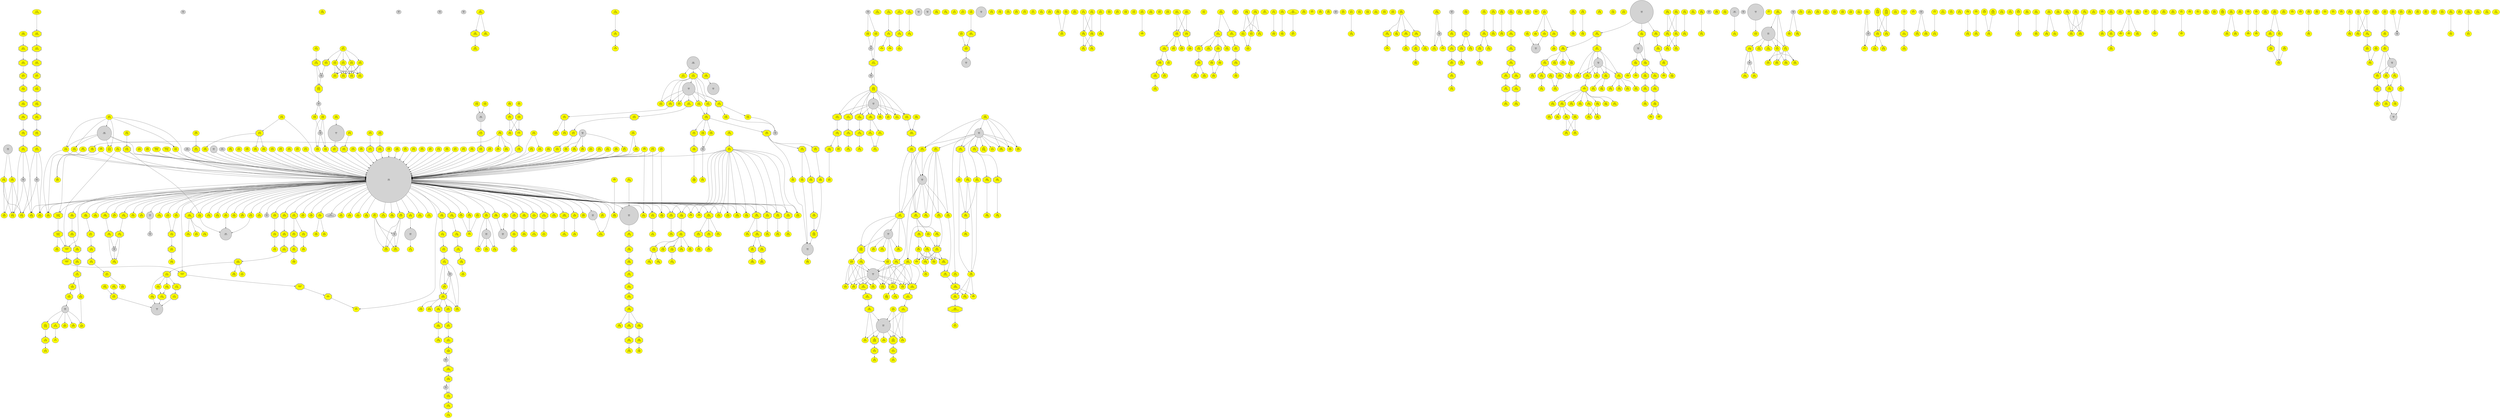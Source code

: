 strict digraph {
	graph [ fontname=Arial, fontsize=10 ];
	node [ fontname=Arial, fontsize=10 ];
	edge [ fontname=Arial, fontsize=10 ];
	"65208"	[id="n0.30",label="0.30\nR02619\n2.6.1.1",style=filled,fillcolor=yellow];
	"65209"	[id="n0.31",label="0.31\nR02466\n4.1.1.29",style=filled,fillcolor=yellow];
	"64121"	[id="n0.32",label="0.32\nR02466\n4.1.1.15",style=filled,fillcolor=yellow];
	"65210"	[id="n0.33",label="0.33\nR00893\n1.13.11.20",style=filled,fillcolor=yellow,shape=octagon,peripheries=2];
	"65211"	[id="n0.34",label="0.34\nR08744\n2.3.1.65",style=filled,fillcolor=yellow];
	"65212"	[id="n0.35",label="0.35\nR03718\n2.3.1.65",style=filled,fillcolor=yellow];
	"65213"	[id="n0.36",label="0.36\nR01881\n2.7.3.2",style=filled,fillcolor=yellow];
	"65214"	[id="n0.37",label="0.37\nR01883\n2.1.1.2",style=filled,fillcolor=yellow,shape=octagon,peripheries=2];
	"65215"	[id="n0.38",label="0.38\nR00565\n2.1.4.1",style=filled,fillcolor=yellow,shape=octagon,peripheries=2];
	"65134"	[id="n0.12",label="MBB\n0.12",style=filled];
	"65218"	[id="n0.39",label="0.39\nR00259\n2.3.1.1",style=filled,fillcolor=yellow];
	"65219"	[id="n0.40",label="0.40\nR01989\n2.1.4.1",style=filled,fillcolor=yellow];
	"64128"	[id="n342",label="342\nR08157\n3.1.2.21",style=filled,fillcolor=yellow];
	"64129"	[id="n343",label="343\nR08158\n3.1.2.21",style=filled,fillcolor=yellow];
	"64130"	[id="n347",label="347\nR04014\n3.1.2.21",style=filled,fillcolor=yellow];
	"65365"	[id="n348",label="348\nR08159\n2.3.1.85",style=filled,fillcolor=yellow];
	"65366"	[id="n362",label="362\nR07762\n2.3.1.179",style=filled,fillcolor=yellow];
	"65374"	[id="n474",label="474\nR07162\n1.3.1.38",style=filled,fillcolor=yellow];
	"63109"	[id="n64.0",label="MBB\n64.0",style=filled,shape=circle,width=1.79];
	"65173"	[id="n476",label="476\nR00391\n2.3.1.16",style=filled,fillcolor=yellow,shape=octagon,peripheries=2];
	"65196"	[id="n842",label="842\nR04950\n2.3.1.80",style=filled,fillcolor=yellow];
	"65174"	[id="n0.41",label="0.41\nR07495\n1.1.1.270",style=filled,fillcolor=yellow];
	"65175"	[id="n0.42",label="0.42\nR07494\n1.1.1.170",style=filled,fillcolor=yellow,shape=octagon,peripheries=2];
	"65176"	[id="n0.43",label="0.43\nR07509\n1.14.18.9",style=filled,fillcolor=yellow,shape=octagon,peripheries=2];
	"65131"	[id="n0.13",label="MBB\n0.13",style=filled];
	"65177"	[id="n0.44",label="0.44\nR05639\n1.3.1.70",style=filled,fillcolor=yellow,shape=octagon,peripheries=2];
	"65178"	[id="n0.45",label="0.45\nR05640\n1.14.14.154",style=filled,fillcolor=yellow,shape=octagon,peripheries=2];
	"65132"	[id="n0.14",label="MBB\n0.14",style=filled];
	"65179"	[id="n0.46",label="0.46\nR03199\n5.4.99.7",style=filled,fillcolor=yellow,shape=octagon,peripheries=2];
	"65180"	[id="n0.47",label="0.47\nR02874\n1.14.14.17",style=filled,fillcolor=yellow,shape=octagon,peripheries=2];
	"65181"	[id="n0.48",label="0.48\nR02872\n2.5.1.21",style=filled,fillcolor=yellow,shape=octagon,peripheries=2];
	"65182"	[id="n0.49",label="0.49\nR00702\n2.5.1.21",style=filled,fillcolor=yellow,shape=octagon,peripheries=2];
	"65183"	[id="n1634",label="1634\nR02061\n2.5.1.29",style=filled,fillcolor=yellow];
	"65184"	[id="n1746",label="1746\nR05556\n2.5.1.87",style=filled,fillcolor=yellow];
	"65185"	[id="n1747",label="1747\nR09249\n2.5.1.91",style=filled,fillcolor=yellow];
	"65186"	[id="n0.50",label="0.50\nR04496\n2.1.1.100",style=filled,fillcolor=yellow];
	"65187"	[id="n0.51",label="0.51\nR09845\n3.4.24.84",style=filled,fillcolor=yellow,shape=octagon,peripheries=2];
	"65188"	[id="n0.52",label="0.52\nR09844\n2.5.1.58",style=filled,fillcolor=yellow,shape=octagon,peripheries=2];
	"65189"	[id="n0.53",label="0.53\nR02003\n2.5.1.10",style=filled,fillcolor=yellow,shape=octagon,peripheries=2];
	"65190"	[id="n0.54",label="0.54\nR01658\n2.5.1.1",style=filled,fillcolor=yellow];
	"65133"	[id="n0.15",label="MBB\n0.15",style=filled];
	"65191"	[id="n0.55",label="0.55\nR01121\n4.1.1.33",style=filled,fillcolor=yellow,shape=octagon,peripheries=2];
	"65192"	[id="n0.56",label="0.56\nR03245\n2.7.4.2",style=filled,fillcolor=yellow,shape=octagon,peripheries=2];
	"65193"	[id="n0.57",label="0.57\nR02245\n2.7.1.36",style=filled,fillcolor=yellow,shape=octagon,peripheries=2];
	"65194"	[id="n0.58",label="0.58\nR02082\n1.1.1.34",style=filled,fillcolor=yellow,shape=octagon,peripheries=2];
	"65203"	[id="n0.59",label="0.59\nR09450\n3.1.2.2",style=filled,fillcolor=yellow];
	"65204"	[id="n0.60",label="0.60\nR10828\n1.3.1.93",style=filled,fillcolor=yellow,shape=octagon,peripheries=2];
	"65205"	[id="n0.61",label="0.61\nR10827\n4.2.1.134",style=filled,fillcolor=yellow,shape=octagon,peripheries=2];
	"65206"	[id="n0.62",label="0.62\nR10826\n1.1.1.330",style=filled,fillcolor=yellow,shape=octagon,peripheries=2];
	"65207"	[id="n0.63",label="0.63\nR10825\n2.3.1.199",style=filled,fillcolor=yellow,shape=octagon,peripheries=2];
	"64314"	[id="n0.64",label="0.64\nR10119\n2.3.1.179",style=filled,fillcolor=yellow];
	"64315"	[id="n0.65",label="0.65\nR10115\n2.3.1.179",style=filled,fillcolor=yellow];
	"65266"	[id="n370",label="370\nR08107\n-.-.-.-",style=filled,fillcolor=yellow];
	"65739"	[id="n371",label="371\nR05922\n-.-.-.-",style=filled,fillcolor=yellow,shape=octagon,peripheries=2];
	"63239"	[id="n1.2.5.4.13",label="1.2.5.4.13\nR05921\n-.-.-.-",style=filled,fillcolor=yellow,shape=octagon,peripheries=2];
	"63240"	[id="n1.2.5.4.14",label="1.2.5.4.14\nR05920\n-.-.-.-",style=filled,fillcolor=yellow,shape=octagon,peripheries=2];
	"65197"	[id="n1.2.2.0.0.1",label="1.2.2.0.0.1\nR05919\n-.-.-.-",style=filled,fillcolor=yellow,shape=octagon,peripheries=2];
	"65198"	[id="n1.2.2.0.0.2",label="1.2.2.0.0.2\nR05918\n-.-.-.-",style=filled,fillcolor=yellow,shape=octagon,peripheries=2];
	"65199"	[id="n376",label="376\nR06525\n1.14.18.5",style=filled,fillcolor=yellow];
	"65265"	[id="n377",label="377\nR04034\n3.1.1.32",style=filled,fillcolor=yellow];
	"65253"	[id="n378",label="378\nR01348\n1.14.14.80",style=filled,fillcolor=yellow];
	"65105"	[id="n63.0",label="MBB\n63.0",style=filled,shape=circle,width=1.39];
	"65223"	[id="n757",label="757\nR07412\n-.-.-.-",style=filled,fillcolor=yellow];
	"65224"	[id="n758",label="758\nR07411\n2.5.1.141",style=filled,fillcolor=yellow,shape=octagon,peripheries=2];
	"65225"	[id="n759",label="759\nR00078\n1.16.3.1",style=filled,fillcolor=yellow];
	"65226"	[id="n760",label="760\nR02480\n4.4.1.17",style=filled,fillcolor=yellow];
	"65227"	[id="n47.1",label="47.1\nR11329\n4.99.1.9",style=filled,fillcolor=yellow];
	"65847"	[id="n778",label="778\nR04979\n3.2.1.31",style=filled,fillcolor=yellow];
	"65849"	[id="n779",label="779\nR02389\n2.4.1.17",style=filled,fillcolor=yellow,shape=octagon,peripheries=2];
	"64378"	[id="n47.2",label="47.2\nR02391\nR02393\n1.3.1.24",style=filled,fillcolor=yellow,shape=octagon,peripheries=2];
	"65123"	[id="n47.0",label="MBB\n47.0",style=filled,shape=circle,width=1.10];
	"65228"	[id="n780",label="780\nR03222\n1.3.3.4",style=filled,fillcolor=yellow,shape=octagon,peripheries=2];
	"65229"	[id="n783",label="783\nR03220\n1.3.3.3",style=filled,fillcolor=yellow,shape=octagon,peripheries=2];
	"65230"	[id="n784",label="784\nR04178\n1.3.3.15",style=filled,fillcolor=yellow];
	"65231"	[id="n785",label="785\nR03197\n4.1.1.37",style=filled,fillcolor=yellow,shape=octagon,peripheries=2];
	"65232"	[id="n824",label="824\nR03165\n4.2.1.75",style=filled,fillcolor=yellow,shape=octagon,peripheries=2];
	"65233"	[id="n829",label="829\nR00084\n2.5.1.61",style=filled,fillcolor=yellow,shape=octagon,peripheries=2];
	"65234"	[id="n830",label="830\nR00036\n4.2.1.24",style=filled,fillcolor=yellow,shape=octagon,peripheries=2];
	"65235"	[id="n831",label="831\nR00830\n2.3.1.37",style=filled,fillcolor=yellow,shape=octagon,peripheries=2];
	"64391"	[id="n0.66",label="0.66\nR07460\n2.8.1.7",style=filled,fillcolor=yellow];
	"65339"	[id="n954",label="954\nR03104\n1.1.1.27",style=filled,fillcolor=yellow];
	"65558"	[id="n0.172",label="0.172\nR06604\n4.1.1.97",style=filled,fillcolor=yellow];
	"64346"	[id="n0.272",label="0.272\nR06601\n3.5.2.17",style=filled,fillcolor=yellow,shape=octagon,peripheries=2];
	"64347"	[id="n0.67",label="0.67\nR02106\n1.7.3.3",style=filled,fillcolor=yellow,shape=octagon,peripheries=2];
	"65254"	[id="n0.68",label="0.68\nR02107\n1.17.3.2",style=filled,fillcolor=yellow];
	"65255"	[id="n0.69",label="0.69\nR02103\n1.17.1.4",style=filled,fillcolor=yellow];
	"65530"	[id="n923",label="923\nR01232\n3.6.1.17",style=filled,fillcolor=yellow];
	"65531"	[id="n0.70",label="0.70\nR04620\n3.1.3.1",style=filled,fillcolor=yellow];
	"63108"	[id="n0.3",label="MBB\n0.3",style=filled,shape=circle,width=1.79];
	"65536"	[id="n0.71",label="0.71\nR08208\n1.1.1.153",style=filled,fillcolor=yellow];
	"65537"	[id="n0.72",label="0.72\nR01813\n1.1.1.153",style=filled,fillcolor=yellow,shape=octagon,peripheries=2];
	"65538"	[id="n0.73",label="0.73\nR04285\n1.1.1.21",style=filled,fillcolor=yellow];
	"64355"	[id="n0.74",label="0.74\nR04285\n1.1.1.184",style=filled,fillcolor=yellow];
	"65834"	[id="n0.75",label="0.75\nR11764\n1.1.1.21",style=filled,fillcolor=yellow,shape=octagon,peripheries=2];
	"64357"	[id="n0.76",label="0.76\nR11763\n1.1.1.213",style=filled,fillcolor=yellow,shape=octagon,peripheries=2];
	"65539"	[id="n0.77",label="0.77\nR04286\n4.2.3.12",style=filled,fillcolor=yellow,shape=octagon,peripheries=2];
	"65540"	[id="n1208",label="1208\nR09959\n4.1.2.50",style=filled,fillcolor=yellow];
	"65541"	[id="n0.78",label="0.78\nR04639\n3.5.4.16",style=filled,fillcolor=yellow,shape=octagon,peripheries=2];
	"65542"	[id="n0.79",label="0.79\nR05048\n3.5.4.16",style=filled,fillcolor=yellow,shape=octagon,peripheries=2];
	"65543"	[id="n0.80",label="0.80\nR05046\n3.5.4.16",style=filled,fillcolor=yellow,shape=octagon,peripheries=2];
	"65544"	[id="n0.81",label="0.81\nR00428\n3.5.4.16",style=filled,fillcolor=yellow,shape=octagon,peripheries=2];
	"65545"	[id="n1211",label="1211\nR11583\n2.8.1.9",style=filled,fillcolor=yellow];
	"65546"	[id="n1212",label="1212\nR09735\n2.10.1.1",style=filled,fillcolor=yellow,shape=octagon,peripheries=2];
	"65547"	[id="n1213",label="1213\nR09726\n2.7.7.75",style=filled,fillcolor=yellow,shape=octagon,peripheries=2];
	"65548"	[id="n1214",label="1214\nR09395\n2.8.1.12",style=filled,fillcolor=yellow,shape=octagon,peripheries=2];
	"65549"	[id="n1215",label="1215\nR11372\n4.6.1.17",style=filled,fillcolor=yellow,shape=octagon,peripheries=2];
	"65550"	[id="n1216",label="1216\nR09394\n4.1.99.22",style=filled,fillcolor=yellow,shape=octagon,peripheries=2];
	"65356"	[id="n0.82",label="0.82\nR01430\n1.1.1.179",style=filled,fillcolor=yellow];
	"65159"	[id="n203",label="MBB\n203",style=filled];
	"64085"	[id="n167",label="MBB\n167",style=filled,shape=circle,width=1.10];
	"64071"	[id="n66.0",label="MBB\n66.0",style=filled,shape=circle,width=1.39];
	"65245"	[id="n1450",label="1450\nR00888\n4.2.1.47",style=filled,fillcolor=yellow,shape=octagon,peripheries=2];
	"65681"	[id="n1459",label="1459\nR05990\n2.4.99.1",style=filled,fillcolor=yellow];
	"65682"	[id="n1460",label="1460\nR05989\n2.4.1.38",style=filled,fillcolor=yellow,shape=octagon,peripheries=2];
	"65683"	[id="n1461",label="1461\nR05988\n2.4.1.68",style=filled,fillcolor=yellow,shape=octagon,peripheries=2];
	"65684"	[id="n1462",label="1462\nR05986\n2.4.1.144",style=filled,fillcolor=yellow];
	"65679"	[id="n1463",label="1463\nR05992\n2.4.1.201",style=filled,fillcolor=yellow];
	"65680"	[id="n1464",label="1464\nR05991\n2.4.1.155",style=filled,fillcolor=yellow,shape=octagon,peripheries=2];
	"65685"	[id="n1465",label="1465\nR05987\n2.4.1.145",style=filled,fillcolor=yellow,shape=octagon,peripheries=2];
	"65686"	[id="n1469",label="1469\nR05985\n2.4.1.143",style=filled,fillcolor=yellow,shape=octagon,peripheries=2];
	"65687"	[id="n1476",label="1476\nR05984\n3.2.1.114",style=filled,fillcolor=yellow,shape=octagon,peripheries=2];
	"65688"	[id="n1477",label="1477\nR05983\n2.4.1.101",style=filled,fillcolor=yellow,shape=octagon,peripheries=2];
	"64336"	[id="n1478",label="1478\nR05982\n3.2.1.113",style=filled,fillcolor=yellow,shape=octagon,peripheries=2];
	"65674"	[id="n1481",label="1481\nR05981\n3.2.1.84",style=filled,fillcolor=yellow,shape=octagon,peripheries=2];
	"65675"	[id="n1482",label="1482\nR05980\n3.2.1.84",style=filled,fillcolor=yellow,shape=octagon,peripheries=2];
	"65676"	[id="n1483",label="1483\nR05979\n3.2.1.106",style=filled,fillcolor=yellow,shape=octagon,peripheries=2];
	"64047"	[id="n40.0",label="MBB\n40.0",style=filled,shape=circle,width=2.89];
	"65314"	[id="n1320",label="1320\nR05202\n2.7.1.158",style=filled,fillcolor=yellow];
	"65140"	[id="n207",label="MBB\n207",style=filled];
	"65315"	[id="n1321",label="1321\nR05801\n2.7.1.151",style=filled,fillcolor=yellow,shape=octagon,peripheries=2];
	"65316"	[id="n1322",label="1322\nR05800\n2.7.1.151",style=filled,fillcolor=yellow,shape=octagon,peripheries=2];
	"63110"	[id="n0.287.0",label="MBB\n0.287.0",style=filled,shape=circle,width=1.79];
	"64421"	[id="n0.83",label="0.83\nR01184\n1.13.99.1",style=filled,fillcolor=yellow];
	"65327"	[id="n0.84",label="0.84\nR01478\n3.2.1.31",style=filled,fillcolor=yellow];
	"65326"	[id="n1343",label="1343\nR01660\n2.7.1.106",style=filled,fillcolor=yellow];
	"65328"	[id="n0.85",label="0.85\nR08615\n2.4.1.17",style=filled,fillcolor=yellow];
	"65329"	[id="n0.86",label="0.86\nR01384\n4.1.1.35",style=filled,fillcolor=yellow];
	"65317"	[id="n1323",label="1323\nR03478\n2.7.1.140",style=filled,fillcolor=yellow,shape=octagon,peripheries=2];
	"65318"	[id="n1324",label="1324\nR03429\n2.7.1.159",style=filled,fillcolor=yellow,shape=octagon,peripheries=2];
	"65321"	[id="n1325",label="1325\nR06623\n3.1.4.50",style=filled,fillcolor=yellow];
	"65322"	[id="n1.2.2.0.0.3",label="1.2.2.0.0.3\nR05917\n3.5.1.89",style=filled,fillcolor=yellow,shape=octagon,peripheries=2];
	"65323"	[id="n1.2.2.0.0.4",label="1.2.2.0.0.4\nR05916\n2.4.1.198",style=filled,fillcolor=yellow,shape=octagon,peripheries=2];
	"65324"	[id="n0.87",label="0.87\nR01801\n2.7.8.5",style=filled,fillcolor=yellow];
	"65325"	[id="n2119",label="2119\nR02030\n2.7.8.41",style=filled,fillcolor=yellow];
	"65340"	[id="n0.88",label="0.88\nR00590\n4.3.1.17",style=filled,fillcolor=yellow];
	"65341"	[id="n0.89",label="0.89\nR01394\n5.3.1.22",style=filled,fillcolor=yellow];
	"65263"	[id="n423",label="423\nR04311\n2.5.1.26",style=filled,fillcolor=yellow];
	"65264"	[id="n0.90",label="0.90\nR01013\n2.3.1.42",style=filled,fillcolor=yellow,shape=octagon,peripheries=2];
	"65338"	[id="n0.91",label="0.91\nR00912\n6.3.2.11",style=filled,fillcolor=yellow];
	"65331"	[id="n0.92",label="0.92\nR04065\n1.2.1.3",style=filled,fillcolor=yellow];
	"65332"	[id="n0.93",label="0.93\nR02150\n1.4.3.22",style=filled,fillcolor=yellow,shape=octagon,peripheries=2];
	"65333"	[id="n1022",label="1022\nR04996\n1.2.1.5",style=filled,fillcolor=yellow];
	"65334"	[id="n1023",label="1023\nR04674\n1.4.3.4",style=filled,fillcolor=yellow,shape=octagon,peripheries=2];
	"65335"	[id="n1024",label="1024\nR02155\n2.1.1.8",style=filled,fillcolor=yellow,shape=octagon,peripheries=2];
	"65336"	[id="n0.94",label="0.94\nR01167\n4.1.1.22",style=filled,fillcolor=yellow,shape=octagon,peripheries=2];
	"39941"	[id="n0.292.1.0.0.0.0",label="MBB\n0.292.1.0.0.0.0",style=filled];
	"64411"	[id="n900",label="900\nR04085\n1.2.3.1",style=filled,fillcolor=yellow];
	"64412"	[id="n901",label="901\nR08408\n1.2.3.1",style=filled,fillcolor=yellow];
	"65819"	[id="n902",label="902\nR01269\n2.1.1.1",style=filled,fillcolor=yellow,shape=octagon,peripheries=2];
	"65277"	[id="n2026",label="2026\nR07111\n3.3.2.10",style=filled,fillcolor=yellow];
	"65278"	[id="n2027",label="2027\nR07052\n1.14.14.1",style=filled,fillcolor=yellow,shape=octagon,peripheries=2];
	"65279"	[id="n2028",label="2028\nR07110\n3.3.2.10",style=filled,fillcolor=yellow];
	"65280"	[id="n2029",label="2029\nR07051\n1.14.14.1",style=filled,fillcolor=yellow,shape=octagon,peripheries=2];
	"65281"	[id="n2030",label="2030\nR07109\n3.3.2.10",style=filled,fillcolor=yellow];
	"65282"	[id="n2031",label="2031\nR07050\n1.14.14.1",style=filled,fillcolor=yellow,shape=octagon,peripheries=2];
	"65283"	[id="n2032",label="2032\nR07108\n3.3.2.10",style=filled,fillcolor=yellow];
	"65284"	[id="n2033",label="2033\nR07048\n1.14.14.1",style=filled,fillcolor=yellow,shape=octagon,peripheries=2];
	"64439"	[id="n2034",label="2034\nR07054\n1.14.14.1",style=filled,fillcolor=yellow];
	"64440"	[id="n2035",label="2035\nR07053\n-.-.-.-",style=filled,fillcolor=yellow];
	"65285"	[id="n2036",label="2036\nR07038\n-.-.-.-",style=filled,fillcolor=yellow];
	"65286"	[id="n2037",label="2037\nR07041\n1.14.15.3",style=filled,fillcolor=yellow];
	"65287"	[id="n2040",label="2040\nR07046\n1.14.14.1",style=filled,fillcolor=yellow];
	"65288"	[id="n2046",label="2046\nR01596\n1.13.11.31",style=filled,fillcolor=yellow];
	"65289"	[id="n2047",label="2047\nR07044\n1.14.14.1",style=filled,fillcolor=yellow];
	"65290"	[id="n2048",label="2048\nR07042\n1.14.14.1",style=filled,fillcolor=yellow,shape=octagon,peripheries=2];
	"65291"	[id="n2049",label="2049\nR07045\n1.14.14.1",style=filled,fillcolor=yellow];
	"65292"	[id="n2050",label="2050\nR07043\n1.14.14.1",style=filled,fillcolor=yellow,shape=octagon,peripheries=2];
	"65293"	[id="n2052",label="2052\nR07035\n1.11.1.9",style=filled,fillcolor=yellow];
	"65294"	[id="n2053",label="2053\nR01593\n1.13.11.33",style=filled,fillcolor=yellow,shape=octagon,peripheries=2];
	"64452"	[id="n2058",label="2058\nR03626\n1.13.11.33",style=filled,fillcolor=yellow];
	"65295"	[id="n2056",label="2056\nR07056\n1.14.14.1",style=filled,fillcolor=yellow];
	"65139"	[id="n220",label="MBB\n220",style=filled];
	"65296"	[id="n2068",label="2068\nR07064\n3.1.1.4",style=filled,fillcolor=yellow,shape=octagon,peripheries=2];
	"65297"	[id="n2079",label="2079\nR07861\n-.-.-.-",style=filled,fillcolor=yellow];
	"65298"	[id="n2085",label="2085\nR07859\n3.1.1.4",style=filled,fillcolor=yellow];
	"65299"	[id="n2086",label="2086\nR07860\n3.1.1.32",style=filled,fillcolor=yellow];
	"65300"	[id="n2087",label="2087\nR07034\n1.11.1.9",style=filled,fillcolor=yellow];
	"65301"	[id="n2088",label="2088\nR03866\n1.14.13.30",style=filled,fillcolor=yellow];
	"65302"	[id="n2089",label="2089\nR03057\n3.3.2.6",style=filled,fillcolor=yellow,shape=octagon,peripheries=2];
	"65753"	[id="n2093",label="2093\nR09875\n3.4.19.14",style=filled,fillcolor=yellow];
	"64462"	[id="n2094",label="2094\nR03059\n4.4.1.20",style=filled,fillcolor=yellow,shape=octagon,peripheries=2];
	"65303"	[id="n2095",label="2095\nR03058\n1.13.11.34",style=filled,fillcolor=yellow,shape=octagon,peripheries=2];
	"65304"	[id="n2096",label="2096\nR01595\n1.13.11.34",style=filled,fillcolor=yellow,shape=octagon,peripheries=2];
	"65305"	[id="n2099",label="2099\nR02267\n5.3.99.4",style=filled,fillcolor=yellow];
	"65306"	[id="n2101",label="2101\nR02581\n1.1.1.184",style=filled,fillcolor=yellow];
	"65307"	[id="n2102",label="2102\nR02581\n1.1.1.189",style=filled,fillcolor=yellow];
	"65308"	[id="n2106",label="2106\nR02265\n5.3.99.3",style=filled,fillcolor=yellow,shape=octagon,peripheries=2];
	"65309"	[id="n2109",label="2109\nR02268\n5.3.99.5",style=filled,fillcolor=yellow];
	"64470"	[id="n2110",label="2110\nR02799\n1.1.1.188",style=filled,fillcolor=yellow];
	"65310"	[id="n2114",label="2114\nR02266\n5.3.99.2",style=filled,fillcolor=yellow,shape=octagon,peripheries=2];
	"65311"	[id="n2115",label="2115\nR09506\n1.11.1.20",style=filled,fillcolor=yellow];
	"65312"	[id="n2116",label="2116\nR00073\n1.14.99.1",style=filled,fillcolor=yellow,shape=octagon,peripheries=2];
	"65313"	[id="n2117",label="2117\nR01590\n1.14.99.1",style=filled,fillcolor=yellow,shape=octagon,peripheries=2];
	"64475"	[id="n2118",label="2118\nR07046\n1.14.15.3",style=filled,fillcolor=yellow];
	"65267"	[id="n56.1",label="56.1\nR07388\n3.1.4.39",style=filled,fillcolor=yellow];
	"65268"	[id="n409",label="409\nR07380\n-.-.-.-",style=filled,fillcolor=yellow];
	"65269"	[id="n56.2",label="56.2\nR07385\n3.1.4.4",style=filled,fillcolor=yellow];
	"65106"	[id="n56.0",label="MBB\n56.0",style=filled,shape=circle,width=1.39];
	"65270"	[id="n2025",label="2025\nR03415\n3.3.2.2",style=filled,fillcolor=yellow,shape=octagon,peripheries=2];
	"65201"	[id="n175.0",label="175.0\nR06528\n3.5.1.23",style=filled,fillcolor=yellow];
	"65202"	[id="n2126",label="2126\nR06526\n1.14.18.5",style=filled,fillcolor=yellow,shape=octagon,peripheries=2];
	"64490"	[id="n470",label="470\nR07769\n2.3.1.181",style=filled,fillcolor=yellow];
	"64491"	[id="n471",label="471\nR07768\n2.8.1.8",style=filled,fillcolor=yellow,shape=octagon,peripheries=2];
	"64492"	[id="n472",label="472\nR07767\n2.8.1.8",style=filled,fillcolor=yellow];
	"64493"	[id="n473",label="473\nR07766\n2.3.1.181",style=filled,fillcolor=yellow,shape=octagon,peripheries=2];
	"65236"	[id="n0.95",label="0.95\nR07363\n1.13.11.53",style=filled,fillcolor=yellow];
	"65237"	[id="n0.96",label="0.96\nR05050\n1.2.1.3",style=filled,fillcolor=yellow];
	"65238"	[id="n0.97",label="0.97\nR04025\n1.4.3.4",style=filled,fillcolor=yellow,shape=octagon,peripheries=2];
	"65239"	[id="n0.98",label="0.98\nR01154\n2.3.1.57",style=filled,fillcolor=yellow,shape=octagon,peripheries=2];
	"65240"	[id="n0.99",label="0.99\nR00111\n1.14.13.39",style=filled,fillcolor=yellow];
	"65241"	[id="n0.100",label="0.100\nR00558\n1.14.13.39",style=filled,fillcolor=yellow,shape=octagon,peripheries=2];
	"65345"	[id="n0.101",label="0.101\nR03534\n1.1.99.2",style=filled,fillcolor=yellow];
	"65222"	[id="n0.102",label="0.102\nR10092\n4.2.1.1",style=filled,fillcolor=yellow];
	"65342"	[id="n431",label="431\nR10994\n6.3.2.3",style=filled,fillcolor=yellow];
	"65343"	[id="n432",label="432\nR10993\n6.3.2.2",style=filled,fillcolor=yellow,shape=octagon,peripheries=2];
	"65344"	[id="n2164",label="2164\nR10677\n6.3.1.17",style=filled,fillcolor=yellow];
	"28440"	[id="n0.273",label="MBB\n0.273",style=filled,shape=circle,width=6.89];
	"65349"	[id="n0.103",label="0.103\nR01737\n2.7.1.12",style=filled,fillcolor=yellow,shape=octagon,peripheries=2];
	"65350"	[id="n0.104",label="0.104\nR01519\n3.1.1.17",style=filled,fillcolor=yellow];
	"63144"	[id="n0.16",label="MBB\n0.16",style=filled];
	"65357"	[id="n0.105",label="0.105\nR02731\n3.1.3.46",style=filled,fillcolor=yellow];
	"65358"	[id="n2604",label="2604\nR03161\n2.7.1.52",style=filled,fillcolor=yellow];
	"65359"	[id="n2606",label="2606\nR03688\n4.2.1.68",style=filled,fillcolor=yellow];
	"65360"	[id="n0.106",label="0.106\nR00801\n3.2.1.20",style=filled,fillcolor=yellow];
	"64502"	[id="n0.107",label="0.107\nR00801\n3.2.1.10",style=filled,fillcolor=yellow];
	"64503"	[id="n0.108",label="0.108\nR00801\n3.2.1.48",style=filled,fillcolor=yellow];
	"65361"	[id="n0.109",label="0.109\nR01103\n3.2.1.22",style=filled,fillcolor=yellow,shape=octagon,peripheries=2];
	"65362"	[id="n0.110",label="0.110\nR03634\n3.2.1.22",style=filled,fillcolor=yellow];
	"63145"	[id="n0.17",label="MBB\n0.17",style=filled];
	"65363"	[id="n0.111",label="0.111\nR01101\n3.2.1.22",style=filled,fillcolor=yellow];
	"65364"	[id="n0.112",label="0.112\nR05549\n3.2.1.22",style=filled,fillcolor=yellow];
	"65142"	[id="n0.18",label="MBB\n0.18",style=filled];
	"65143"	[id="n233",label="MBB\n233",style=filled];
	"65375"	[id="n0.113",label="0.113\nR02487\n1.3.8.6",style=filled,fillcolor=yellow];
	"65376"	[id="n2617",label="2617\nR01923\n2.3.1.21",style=filled,fillcolor=yellow];
	"65377"	[id="n1688",label="1688\nR09515\n1.14.15.16",style=filled,fillcolor=yellow];
	"65378"	[id="n1689",label="1689\nR03610\n1.14.15.18",style=filled,fillcolor=yellow,shape=octagon,peripheries=2];
	"65379"	[id="n1690",label="1690\nR09516\n1.14.15.16",style=filled,fillcolor=yellow];
	"65380"	[id="n1692",label="1692\nR03611\n1.14.14.24",style=filled,fillcolor=yellow];
	"65381"	[id="n598",label="598\nR07488\n-.-.-.-",style=filled,fillcolor=yellow];
	"65382"	[id="n599",label="599\nR07487\n1.3.1.21",style=filled,fillcolor=yellow,shape=octagon,peripheries=2];
	"65383"	[id="n600",label="600\nR07486\n1.14.19.20",style=filled,fillcolor=yellow];
	"65384"	[id="n0.136",label="0.136\nR04817\n1.3.1.3",style=filled,fillcolor=yellow];
	"65385"	[id="n0.138",label="0.138\nR04823\n1.3.1.3",style=filled,fillcolor=yellow];
	"65386"	[id="n0.139",label="0.139\nR04826\n1.14.18.8",style=filled,fillcolor=yellow,shape=octagon,peripheries=2];
	"65387"	[id="n0.140",label="0.140\nR04263\n1.1.1.181",style=filled,fillcolor=yellow,shape=octagon,peripheries=2];
	"65388"	[id="n0.141",label="0.141\nR01463\n1.14.14.23",style=filled,fillcolor=yellow,shape=octagon,peripheries=2];
	"65389"	[id="n655",label="655\nR08721\n1.1.1.181",style=filled,fillcolor=yellow];
	"65390"	[id="n656",label="656\nR07208\n1.14.14.26",style=filled,fillcolor=yellow,shape=octagon,peripheries=2];
	"65391"	[id="n657",label="657\nR07207\n1.14.14.25",style=filled,fillcolor=yellow,shape=octagon,peripheries=2];
	"65392"	[id="n658",label="658\nR08723\n1.1.1.181",style=filled,fillcolor=yellow];
	"65393"	[id="n659",label="659\nR07209\n1.14.14.29",style=filled,fillcolor=yellow,shape=octagon,peripheries=2];
	"65394"	[id="n660",label="660\nR07218\n1.14.99.38",style=filled,fillcolor=yellow,shape=octagon,peripheries=2];
	"65395"	[id="n662",label="662\nR08724\n1.1.1.181",style=filled,fillcolor=yellow];
	"65396"	[id="n663",label="663\nR07372\n1.14.14.29",style=filled,fillcolor=yellow];
	"64173"	[id="n664",label="664\nR07372\n1.14.14.23",style=filled,fillcolor=yellow];
	"65397"	[id="n668",label="668\nR08505\n1.14.15.15",style=filled,fillcolor=yellow,shape=octagon,peripheries=2];
	"65398"	[id="n669",label="669\nR08941\n3.1.6.2",style=filled,fillcolor=yellow];
	"65399"	[id="n670",label="670\nR08977\n2.8.2.2",style=filled,fillcolor=yellow];
	"65400"	[id="n671",label="671\nR02723\n1.14.15.6",style=filled,fillcolor=yellow];
	"65410"	[id="n672",label="672\nR04683\n2.4.1.17",style=filled,fillcolor=yellow];
	"65406"	[id="n673",label="673\nR02358\n2.4.1.17",style=filled,fillcolor=yellow];
	"65523"	[id="n675",label="675\nR04353\n2.4.1.17",style=filled,fillcolor=yellow];
	"65524"	[id="n677",label="677\nR04762\n2.1.1.6",style=filled,fillcolor=yellow,shape=octagon,peripheries=2];
	"64181"	[id="n679",label="679\nR02354\nR02355\n1.14.14.1",style=filled,fillcolor=yellow,shape=octagon,peripheries=2];
	"65525"	[id="n680",label="680\nR04354\n2.4.1.17",style=filled,fillcolor=yellow];
	"65526"	[id="n682",label="682\nR04764\n2.1.1.6",style=filled,fillcolor=yellow,shape=octagon,peripheries=2];
	"64184"	[id="n684",label="684\nR03088\nR03090\n1.14.14.1",style=filled,fillcolor=yellow,shape=octagon,peripheries=2];
	"65412"	[id="n687",label="687\nR03091\n2.4.1.17",style=filled,fillcolor=yellow];
	"63102"	[id="n43.1",label="MBB\n43.1",style=filled,shape=circle,width=2.20];
	"65413"	[id="n690",label="690\nR03087\n1.14.14.14",style=filled,fillcolor=yellow,shape=octagon,peripheries=2];
	"65414"	[id="n692",label="692\nR04761\n1.14.14.14",style=filled,fillcolor=yellow,shape=octagon,peripheries=2];
	"65415"	[id="n694",label="694\nR02501\n1.14.14.14",style=filled,fillcolor=yellow,shape=octagon,peripheries=2];
	"65416"	[id="n696",label="696\nR02497\n1.3.1.22",style=filled,fillcolor=yellow];
	"65417"	[id="n697",label="697\nR02498\n1.3.1.3",style=filled,fillcolor=yellow];
	"65418"	[id="n698",label="698\nR02502\n2.4.1.17",style=filled,fillcolor=yellow];
	"64195"	[id="n702",label="702\nR08945\nR08980\n1.1.1.62",style=filled,fillcolor=yellow];
	"65401"	[id="n703",label="703\nR04758\n1.1.1.146",style=filled,fillcolor=yellow];
	"65402"	[id="n704",label="704\nR02725\n1.14.15.4",style=filled,fillcolor=yellow,shape=octagon,peripheries=2];
	"65403"	[id="n708",label="708\nR01835\n1.3.1.3",style=filled,fillcolor=yellow];
	"65404"	[id="n0.142",label="0.142\nR10242\n1.3.1.22",style=filled,fillcolor=yellow];
	"65407"	[id="n711",label="711\nR02351\n1.14.14.14",style=filled,fillcolor=yellow,shape=octagon,peripheries=2];
	"65408"	[id="n713",label="713\nR04759\n1.14.14.14",style=filled,fillcolor=yellow,shape=octagon,peripheries=2];
	"65409"	[id="n715",label="715\nR01840\n1.14.14.14",style=filled,fillcolor=yellow,shape=octagon,peripheries=2];
	"63111"	[id="n0.4",label="MBB\n0.4",style=filled,shape=circle,width=1.79];
	"65517"	[id="n0.143",label="0.143\nR02499\n5.3.3.1",style=filled,fillcolor=yellow];
	"64211"	[id="n0.144",label="0.144\nR02499\n1.1.1.145",style=filled,fillcolor=yellow];
	"64212"	[id="n0.145",label="0.145\nR03406\nR03407\n1.1.1.51",style=filled,fillcolor=yellow,shape=octagon,peripheries=2];
	"65419"	[id="n0.146",label="0.146\nR01837\n5.3.3.1",style=filled,fillcolor=yellow];
	"64214"	[id="n0.147",label="0.147\nR01837\n1.1.1.145",style=filled,fillcolor=yellow];
	"65420"	[id="n1653",label="1653\nR08961\n1.14.14.23",style=filled,fillcolor=yellow];
	"65421"	[id="n1654",label="1654\nR04678\n5.3.3.1",style=filled,fillcolor=yellow];
	"64218"	[id="n1655",label="1655\nR04678\n1.1.1.145",style=filled,fillcolor=yellow];
	"65115"	[id="n0.7",label="MBB\n0.7",style=filled,shape=circle,width=1.39];
	"65422"	[id="n0.148",label="0.148\nR08517\n1.14.14.32",style=filled,fillcolor=yellow,shape=octagon,peripheries=2];
	"65518"	[id="n1659",label="1659\nR03713\n1.3.1.3",style=filled,fillcolor=yellow];
	"64225"	[id="n1660",label="1660\nR03263\n1.14.15.4|1.14.15.5",style=filled,fillcolor=yellow,shape=octagon,peripheries=2];
	"64226"	[id="n1661",label="1661\nR03262\n1.14.15.5",style=filled,fillcolor=yellow,shape=octagon,peripheries=2];
	"65505"	[id="n1665",label="1665\nR03848\n1.1.1.146",style=filled,fillcolor=yellow];
	"65506"	[id="n1666",label="1666\nR03847\n-.-.-.-",style=filled,fillcolor=yellow];
	"64227"	[id="n1667",label="1667\nR03849\n1.14.14.16",style=filled,fillcolor=yellow,shape=octagon,peripheries=2];
	"65423"	[id="n1668",label="1668\nR04852\n1.14.14.19",style=filled,fillcolor=yellow,shape=octagon,peripheries=2];
	"64229"	[id="n1669",label="1669\nR02838\n1.14.14.16",style=filled,fillcolor=yellow,shape=octagon,peripheries=2];
	"65509"	[id="n1672",label="1672\nR02841\n1.3.1.3",style=filled,fillcolor=yellow];
	"65510"	[id="n1675",label="1675\nR02893\n1.3.1.3",style=filled,fillcolor=yellow];
	"65511"	[id="n1676",label="1676\nR02836\n1.1.1.146",style=filled,fillcolor=yellow];
	"65512"	[id="n1677",label="1677\nR02834\n-.-.-.-",style=filled,fillcolor=yellow];
	"65513"	[id="n1678",label="1678\nR02843\n1.14.15.4",style=filled,fillcolor=yellow,shape=octagon,peripheries=2];
	"65514"	[id="n1679",label="1679\nR04849\n5.3.3.1",style=filled,fillcolor=yellow];
	"64240"	[id="n1680",label="1680\nR04849\n1.1.1.145",style=filled,fillcolor=yellow];
	"65515"	[id="n1681",label="1681\nR02840\n5.3.3.1",style=filled,fillcolor=yellow];
	"64242"	[id="n1682",label="1682\nR02840\n1.1.1.145",style=filled,fillcolor=yellow];
	"65516"	[id="n1683",label="1683\nR04850\n1.14.15.4",style=filled,fillcolor=yellow,shape=octagon,peripheries=2];
	"64244"	[id="n1684",label="1684\nR04675\n1.14.14.16",style=filled,fillcolor=yellow,shape=octagon,peripheries=2];
	"65424"	[id="n1685",label="1685\nR03329\n1.14.15.4",style=filled,fillcolor=yellow];
	"64246"	[id="n1686",label="1686\nR03326\n1.14.14.16",style=filled,fillcolor=yellow];
	"65425"	[id="n0.149",label="0.149\nR08518\n1.14.14.32",style=filled,fillcolor=yellow];
	"65426"	[id="n1687",label="1687\nR03325\n1.1.1.149",style=filled,fillcolor=yellow];
	"64067"	[id="n0.8",label="MBB\n0.8",style=filled,shape=circle,width=1.39];
	"65427"	[id="n0.150",label="0.150\nR04676\n1.14.15.6",style=filled,fillcolor=yellow,shape=octagon,peripheries=2];
	"65428"	[id="n0.151",label="0.151\nR04853\n1.14.14.19",style=filled,fillcolor=yellow,shape=octagon,peripheries=2];
	"65429"	[id="n0.152",label="0.152\nR01454\n1.14.15.6",style=filled,fillcolor=yellow,shape=octagon,peripheries=2];
	"65100"	[id="n0.6",label="MBB\n0.6",style=filled,shape=circle,width=1.61];
	"65430"	[id="n0.153",label="0.153\nR01451\nR01456\n1.3.1.21",style=filled,fillcolor=yellow,shape=octagon,peripheries=2];
	"65145"	[id="n0.21",label="MBB\n0.21",style=filled];
	"65431"	[id="n0.154",label="0.154\nR07215\n1.14.19.20",style=filled,fillcolor=yellow,shape=octagon,peripheries=2];
	"65146"	[id="n0.22",label="MBB\n0.22",style=filled];
	"65432"	[id="n0.155",label="0.155\nR04804\n5.3.3.5",style=filled,fillcolor=yellow];
	"65433"	[id="n0.156",label="0.156\nR03353\n5.3.3.5",style=filled,fillcolor=yellow];
	"65434"	[id="n606",label="606\nR07505\n1.14.19.20",style=filled,fillcolor=yellow];
	"65435"	[id="n641",label="641\nR07493\n-.-.-.-",style=filled,fillcolor=yellow];
	"65436"	[id="n643",label="643\nR11096\n-.-.-.-",style=filled,fillcolor=yellow];
	"65437"	[id="n644",label="644\nR07492\n1.3.1.21",style=filled,fillcolor=yellow,shape=octagon,peripheries=2];
	"65438"	[id="n645",label="645\nR07491\n1.14.19.20",style=filled,fillcolor=yellow];
	"65147"	[id="n0.23",label="MBB\n0.23",style=filled];
	"65439"	[id="n647",label="647\nR07484\n5.3.3.5",style=filled,fillcolor=yellow];
	"65440"	[id="n648",label="648\nR07483\n1.3.1.70",style=filled,fillcolor=yellow,shape=octagon,peripheries=2];
	"65441"	[id="n649",label="649\nR05731\n1.14.14.154",style=filled,fillcolor=yellow];
	"65442"	[id="n0.124",label="0.124\nR03720\n2.3.1.65",style=filled,fillcolor=yellow];
	"65148"	[id="n0.20",label="MBB\n0.20",style=filled];
	"65443"	[id="n0.125",label="0.125\nR03719\n2.3.1.176",style=filled,fillcolor=yellow,shape=octagon,peripheries=2];
	"65444"	[id="n0.126",label="0.126\nR04812\n1.1.1.35",style=filled,fillcolor=yellow,shape=octagon,peripheries=2];
	"65445"	[id="n0.127",label="0.127\nR04813\n4.2.1.107",style=filled,fillcolor=yellow,shape=octagon,peripheries=2];
	"65446"	[id="n0.128",label="0.128\nR08735\n1.17.99.3",style=filled,fillcolor=yellow,shape=octagon,peripheries=2];
	"65447"	[id="n0.129",label="0.129\nR08734\n5.1.99.4",style=filled,fillcolor=yellow,shape=octagon,peripheries=2];
	"65448"	[id="n0.130",label="0.130\nR08733\n6.2.1.7",style=filled,fillcolor=yellow,shape=octagon,peripheries=2];
	"65449"	[id="n0.131",label="0.131\nR08761\n1.14.15.15",style=filled,fillcolor=yellow,shape=octagon,peripheries=2];
	"65450"	[id="n0.132",label="0.132\nR08759\n1.14.15.15",style=filled,fillcolor=yellow,shape=octagon,peripheries=2];
	"65451"	[id="n0.133",label="0.133\nR04807\n1.14.15.15",style=filled,fillcolor=yellow,shape=octagon,peripheries=2];
	"65452"	[id="n0.114",label="0.114\nR08745\n2.3.1.65",style=filled,fillcolor=yellow];
	"65149"	[id="n0.19",label="MBB\n0.19",style=filled];
	"65453"	[id="n0.115",label="0.115\nR04811\n2.3.1.176",style=filled,fillcolor=yellow,shape=octagon,peripheries=2];
	"65454"	[id="n665",label="665\nR08728\n1.1.1.181",style=filled,fillcolor=yellow];
	"65455"	[id="n0.116",label="0.116\nR04810\n1.1.1.35",style=filled,fillcolor=yellow,shape=octagon,peripheries=2];
	"65456"	[id="n0.117",label="0.117\nR04809\n4.2.1.107",style=filled,fillcolor=yellow,shape=octagon,peripheries=2];
	"65457"	[id="n0.118",label="0.118\nR08740\n1.17.99.3",style=filled,fillcolor=yellow,shape=octagon,peripheries=2];
	"65458"	[id="n0.119",label="0.119\nR08739\n5.1.99.4",style=filled,fillcolor=yellow,shape=octagon,peripheries=2];
	"65459"	[id="n0.120",label="0.120\nR08738\n6.2.1.7",style=filled,fillcolor=yellow,shape=octagon,peripheries=2];
	"65460"	[id="n0.121",label="0.121\nR08760\n1.14.15.15",style=filled,fillcolor=yellow,shape=octagon,peripheries=2];
	"65461"	[id="n0.122",label="0.122\nR08758\n1.14.15.15",style=filled,fillcolor=yellow,shape=octagon,peripheries=2];
	"65462"	[id="n0.123",label="0.123\nR04806\n1.14.15.15",style=filled,fillcolor=yellow];
	"65463"	[id="n666",label="666\nR08727\n1.14.14.29",style=filled,fillcolor=yellow];
	"65464"	[id="n0.134",label="0.134\nR07204\n1.14.14.139",style=filled,fillcolor=yellow];
	"65465"	[id="n0.157",label="0.157\nR01364\n3.7.1.2",style=filled,fillcolor=yellow,shape=octagon,peripheries=2];
	"65466"	[id="n0.158",label="0.158\nR03181\n5.2.1.2",style=filled,fillcolor=yellow,shape=octagon,peripheries=2];
	"65467"	[id="n0.159",label="0.159\nR02519\n1.13.11.5",style=filled,fillcolor=yellow,shape=octagon,peripheries=2];
	"65468"	[id="n0.160",label="0.160\nR02521\n1.13.11.27",style=filled,fillcolor=yellow,shape=octagon,peripheries=2];
	"65469"	[id="n2515",label="2515\nR03953\n1.11.1.8",style=filled,fillcolor=yellow];
	"65470"	[id="n2516",label="2516\nR03208\n1.11.1.8",style=filled,fillcolor=yellow];
	"65471"	[id="n2517",label="2517\nR03973\n1.11.1.8",style=filled,fillcolor=yellow,shape=octagon,peripheries=2];
	"65472"	[id="n2518",label="2518\nR03539\n1.11.1.8",style=filled,fillcolor=yellow,shape=octagon,peripheries=2];
	"65473"	[id="n0.161",label="0.161\nR02078\n1.14.18.1",style=filled,fillcolor=yellow];
	"65474"	[id="n1055",label="1055\nR04881\n2.1.1.6",style=filled,fillcolor=yellow];
	"63112"	[id="n71.0",label="MBB\n71.0",style=filled,shape=circle,width=1.79];
	"65475"	[id="n1056",label="1056\nR02532\n1.4.3.4",style=filled,fillcolor=yellow];
	"64539"	[id="n1057",label="1057\nR04891\nR04892\n1.2.1.5",style=filled,fillcolor=yellow,shape=octagon,peripheries=2];
	"65476"	[id="n1058",label="1058\nR04893\n1.4.3.4",style=filled,fillcolor=yellow,shape=octagon,peripheries=2];
	"65477"	[id="n1059",label="1059\nR02534\n2.1.1.6",style=filled,fillcolor=yellow,shape=octagon,peripheries=2];
	"65478"	[id="n1060",label="1060\nR04894\n1.4.3.4",style=filled,fillcolor=yellow,shape=octagon,peripheries=2];
	"65479"	[id="n1061",label="1061\nR02920\n2.1.1.6",style=filled,fillcolor=yellow,shape=octagon,peripheries=2];
	"65480"	[id="n1062",label="1062\nR02919\n1.4.3.4",style=filled,fillcolor=yellow];
	"65481"	[id="n1063",label="1063\nR02533\n2.1.1.28",style=filled,fillcolor=yellow,shape=octagon,peripheries=2];
	"65482"	[id="n1064",label="1064\nR02535\n1.14.17.1",style=filled,fillcolor=yellow,shape=octagon,peripheries=2];
	"65609"	[id="n1065",label="1065\nR03304\n2.1.1.6",style=filled,fillcolor=yellow];
	"63153"	[id="n0.24",label="MBB\n0.24",style=filled];
	"65483"	[id="n0.162",label="0.162\nR04300\n1.4.3.4",style=filled,fillcolor=yellow];
	"64550"	[id="n1131",label="1131\nR04888\nR04889\n1.2.1.5",style=filled,fillcolor=yellow];
	"65484"	[id="n1132",label="1132\nR04890\n1.4.3.4",style=filled,fillcolor=yellow,shape=octagon,peripheries=2];
	"65485"	[id="n1134",label="1134\nR04301\n2.1.1.6",style=filled,fillcolor=yellow,shape=octagon,peripheries=2];
	"64554"	[id="n0.163",label="0.163\nR04300\n1.4.3.21",style=filled,fillcolor=yellow];
	"65486"	[id="n0.164",label="0.164\nR02080\n4.1.1.28",style=filled,fillcolor=yellow,shape=octagon,peripheries=2];
	"65487"	[id="n0.165",label="0.165\nR01815\n1.14.16.2",style=filled,fillcolor=yellow];
	"65488"	[id="n0.166",label="0.166\nR00731\n1.14.18.1",style=filled,fillcolor=yellow];
	"63154"	[id="n0.25",label="MBB\n0.25",style=filled];
	"65489"	[id="n0.167",label="0.167\nR02382\n1.4.3.4",style=filled,fillcolor=yellow];
	"64559"	[id="n0.168",label="0.168\nR02382\n1.4.3.21",style=filled,fillcolor=yellow];
	"65490"	[id="n0.169",label="0.169\nR00736\n4.1.1.28",style=filled,fillcolor=yellow,shape=octagon,peripheries=2];
	"65491"	[id="n2560",label="2560\nR02918\n6.1.1.1",style=filled,fillcolor=yellow];
	"65095"	[id="n0.2",label="MBB\n0.2",style=filled,shape=circle,width=1.95];
	"65124"	[id="n164",label="MBB\n164",style=filled,shape=circle,width=1.10];
	"65125"	[id="n165",label="MBB\n165",style=filled,shape=circle,width=1.10];
	"65492"	[id="n149.0",label="149.0\nR04855\n1.14.15.6",style=filled,fillcolor=yellow];
	"65493"	[id="n149.1",label="149.1\nR04854\n1.14.15.6",style=filled,fillcolor=yellow];
	"64251"	[id="n2634",label="2634\nR08955\n1.1.1.213",style=filled,fillcolor=yellow];
	"65504"	[id="n2635",label="2635\nR08954\n1.3.1.22",style=filled,fillcolor=yellow,shape=octagon,peripheries=2];
	"65507"	[id="n2636",label="2636\nR03851\n1.14.15.4",style=filled,fillcolor=yellow];
	"65508"	[id="n2637",label="2637\nR04163\n5.3.3.1",style=filled,fillcolor=yellow];
	"64255"	[id="n2638",label="2638\nR04163\n1.1.1.145",style=filled,fillcolor=yellow];
	"64256"	[id="n2639",label="2639\nR03784\n1.14.14.16",style=filled,fillcolor=yellow,shape=octagon,peripheries=2];
	"65494"	[id="n2640",label="2640\nR08943\n1.14.14.29",style=filled,fillcolor=yellow];
	"65495"	[id="n2641",label="2641\nR08942\n3.1.6.2",style=filled,fillcolor=yellow];
	"65496"	[id="n2642",label="2642\nR08978\n2.8.2.2",style=filled,fillcolor=yellow];
	"65497"	[id="n2643",label="2643\nR03783\n1.14.14.19",style=filled,fillcolor=yellow];
	"64261"	[id="n2644",label="2644\nR02213\n1.14.14.16",style=filled,fillcolor=yellow];
	"64262"	[id="n2646",label="2646\nR02207\nR02209\n1.1.1.149",style=filled,fillcolor=yellow];
	"65498"	[id="n2647",label="2647\nR02218\n1.14.15.4",style=filled,fillcolor=yellow];
	"65499"	[id="n76.1",label="76.1\nR02219\n1.3.1.3",style=filled,fillcolor=yellow];
	"65520"	[id="n2650",label="2650\nR08959\n1.1.1.149",style=filled,fillcolor=yellow];
	"64268"	[id="n2651",label="2651\nR08957\n1.1.1.213",style=filled,fillcolor=yellow,shape=octagon,peripheries=2];
	"64269"	[id="n2652",label="2652\nR08960\n1.1.1.213",style=filled,fillcolor=yellow];
	"65500"	[id="n2653",label="2653\nR08958\n1.1.1.149",style=filled,fillcolor=yellow,shape=octagon,peripheries=2];
	"65501"	[id="n2654",label="2654\nR02208\n1.3.1.22",style=filled,fillcolor=yellow,shape=octagon,peripheries=2];
	"65502"	[id="n2655",label="2655\nR02211\n1.14.14.19",style=filled,fillcolor=yellow];
	"64068"	[id="n76.0",label="MBB\n76.0",style=filled,shape=circle,width=1.39];
	"65503"	[id="n2656",label="2656\nR03933\n1.14.15.6",style=filled,fillcolor=yellow];
	"65519"	[id="n2657",label="2657\nR04840\n1.1.1.146",style=filled,fillcolor=yellow];
	"65521"	[id="n705",label="705\nR04352\n2.4.1.17",style=filled,fillcolor=yellow];
	"65522"	[id="n709",label="709\nR02478\n2.4.1.17",style=filled,fillcolor=yellow];
	"64564"	[id="n43.0",label="43.0\nR02350\n2.8.2.4",style=filled,fillcolor=yellow];
	"65527"	[id="n0.170",label="0.170\nR00669\n3.5.1.14",style=filled,fillcolor=yellow];
	"65551"	[id="n2659",label="2659\nR00961\n3.6.1.5",style=filled,fillcolor=yellow];
	"65552"	[id="n2660",label="2660\nR00720\n3.6.1.8",style=filled,fillcolor=yellow];
	"64569"	[id="n2661",label="2661\nR00961\n3.6.1.6",style=filled,fillcolor=yellow];
	"64570"	[id="n2662",label="2662\nR00961\n3.6.1.64",style=filled,fillcolor=yellow];
	"65126"	[id="n168",label="MBB\n168",style=filled,shape=circle,width=1.10];
	"65116"	[id="n0.9",label="MBB\n0.9",style=filled,shape=circle,width=1.39];
	"65553"	[id="n2664",label="2664\nR02720\n3.6.1.66",style=filled,fillcolor=yellow,shape=octagon,peripheries=2];
	"65554"	[id="n0.171",label="0.171\nR00184\n3.6.1.17",style=filled,fillcolor=yellow];
	"65555"	[id="n2668",label="2668\nR02805\n3.6.1.17",style=filled,fillcolor=yellow];
	"65556"	[id="n2670",label="2670\nR01054\n3.6.1.13",style=filled,fillcolor=yellow];
	"65101"	[id="n106",label="MBB\n106",style=filled,shape=circle,width=1.61];
	"65557"	[id="n2673",label="2673\nR00187\n3.6.1.29",style=filled,fillcolor=yellow];
	"65559"	[id="n1643",label="1643\nR07942\n1.17.3.2",style=filled,fillcolor=yellow];
	"64578"	[id="n1645",label="1645\nR07981\n1.7.3.3",style=filled,fillcolor=yellow];
	"65560"	[id="n1642",label="1642\nR07978\n1.17.3.2",style=filled,fillcolor=yellow];
	"65561"	[id="n1649",label="1649\nR07940\n2.3.1.5",style=filled,fillcolor=yellow];
	"65562"	[id="n1650",label="1650\nR07979\n1.17.3.2",style=filled,fillcolor=yellow];
	"65563"	[id="n1651",label="1651\nR07977\n1.17.3.2",style=filled,fillcolor=yellow];
	"65567"	[id="n2682",label="2682\nR00969\n3.6.1.17",style=filled,fillcolor=yellow];
	"65568"	[id="n925",label="925\nR00139\n2.7.4.6",style=filled,fillcolor=yellow];
	"65569"	[id="n0.175",label="0.175\nR00357\n1.4.3.2",style=filled,fillcolor=yellow];
	"65570"	[id="n0.176",label="0.176\nR00489\n4.1.1.15",style=filled,fillcolor=yellow];
	"65571"	[id="n0.177",label="0.177\nR00489\n4.1.1.11",style=filled,fillcolor=yellow];
	"64590"	[id="n0.178",label="0.178\nR07410\nR07407\n1.4.1.21",style=filled,fillcolor=yellow];
	"63103"	[id="n0.288.0",label="MBB\n0.288.0",style=filled,shape=circle,width=2.20];
	"65572"	[id="n0.179",label="0.179\nR00348\n3.5.1.3",style=filled,fillcolor=yellow];
	"65573"	[id="n0.180",label="0.180\nR00359\n1.4.3.1",style=filled,fillcolor=yellow];
	"65574"	[id="n0.181",label="0.181\nR00369\n2.6.1.44",style=filled,fillcolor=yellow];
	"65575"	[id="n0.182",label="0.182\nR00269\n3.5.1.3",style=filled,fillcolor=yellow];
	"65578"	[id="n0.292.0.0.0",label="0.292.0.0.0\nR00996\n4.3.1.19",style=filled,fillcolor=yellow];
	"63604"	[id="n0.292.0.0.1",label="0.292.0.0.1\nR01465\n1.1.1.103",style=filled,fillcolor=yellow];
	"65809"	[id="n0.183",label="0.183\nR00197\n1.1.2.4",style=filled,fillcolor=yellow,shape=octagon,peripheries=2];
	"64597"	[id="n0.184",label="0.184\nR01736\n3.1.2.6",style=filled,fillcolor=yellow,shape=octagon,peripheries=2];
	"63123"	[id="n0.290.0",label="MBB\n0.290.0",style=filled,shape=circle,width=1.39];
	"65579"	[id="n0.185",label="0.185\nR02529\n1.4.3.4",style=filled,fillcolor=yellow];
	"64599"	[id="n0.186",label="0.186\nR02529\n1.4.3.21",style=filled,fillcolor=yellow];
	"65580"	[id="n984",label="984\nR01687\n2.3.2.2",style=filled,fillcolor=yellow];
	"65581"	[id="n0.187",label="0.187\nR01682\n4.1.1.29",style=filled,fillcolor=yellow];
	"64602"	[id="n0.188",label="0.188\nR01682\n4.1.1.15",style=filled,fillcolor=yellow];
	"65118"	[id="n0.10",label="MBB\n0.10",style=filled,shape=circle,width=1.39];
	"65582"	[id="n1927",label="1927\nR02408\n4.4.1.1",style=filled,fillcolor=yellow];
	"65153"	[id="n0.274.0",label="MBB\n0.274.0",style=filled];
	"65128"	[id="n0.11",label="MBB\n0.11",style=filled,shape=circle,width=1.10];
	"65154"	[id="n0.275.0",label="MBB\n0.275.0",style=filled];
	"65592"	[id="n0.189",label="0.189\nR02488\n1.3.8.6",style=filled,fillcolor=yellow];
	"64107"	[id="n0.26",label="MBB\n0.26",style=filled];
	"64605"	[id="n0.190",label="0.190\nR01940\n1.2.4.2",style=filled,fillcolor=yellow];
	"65593"	[id="n0.191",label="0.191\nR01933\n1.2.4.2",style=filled,fillcolor=yellow];
	"65156"	[id="n0.27",label="MBB\n0.27",style=filled];
	"64608"	[id="n0.192",label="0.192\nR03102\nR03103\n1.2.1.31",style=filled,fillcolor=yellow,shape=octagon,peripheries=2];
	"65155"	[id="n0.28",label="MBB\n0.28",style=filled];
	"65583"	[id="n0.193",label="0.193\nR00716\n1.5.1.8",style=filled,fillcolor=yellow,shape=octagon,peripheries=2];
	"65584"	[id="n2689",label="2689\nR02397\n1.14.11.1",style=filled,fillcolor=yellow];
	"65585"	[id="n2690",label="2690\nR03283\n1.2.1.47",style=filled,fillcolor=yellow];
	"65586"	[id="n2693",label="2693\nR03451\n1.14.11.8",style=filled,fillcolor=yellow];
	"65587"	[id="n2695",label="2695\nR04867\n2.1.1.60",style=filled,fillcolor=yellow];
	"64615"	[id="n2697",label="2697\nR04867\n2.1.1.43",style=filled,fillcolor=yellow];
	"65588"	[id="n2698",label="2698\nR04866\n2.1.1.60",style=filled,fillcolor=yellow];
	"64617"	[id="n2700",label="2700\nR04866\n2.1.1.43",style=filled,fillcolor=yellow];
	"64618"	[id="n2701",label="2701\nR03875\n2.1.1.43",style=filled,fillcolor=yellow];
	"65589"	[id="n2702",label="2702\nR03380\n2.4.1.50",style=filled,fillcolor=yellow];
	"65590"	[id="n2703",label="2703\nR03875\n2.1.1.60",style=filled,fillcolor=yellow];
	"65591"	[id="n2705",label="2705\nR03376\n1.14.11.4",style=filled,fillcolor=yellow];
	"64622"	[id="n2691",label="2691\nR03283\n1.2.1.3",style=filled,fillcolor=yellow];
	"65594"	[id="n166.0",label="166.0\nR02204\n1.5.3.7",style=filled,fillcolor=yellow];
	"65595"	[id="n2706",label="2706\nR10270\n4.2.3.134",style=filled,fillcolor=yellow,shape=octagon,peripheries=2];
	"65596"	[id="n2707",label="2707\nR03378\n2.7.1.81",style=filled,fillcolor=yellow];
	"65599"	[id="n2708",label="2708\nR04374\n4.2.1.77",style=filled,fillcolor=yellow];
	"65600"	[id="n0.194",label="0.194\nR02894\n1.4.3.3",style=filled,fillcolor=yellow];
	"65603"	[id="n0.195",label="0.195\nR05051\n1.2.1.88",style=filled,fillcolor=yellow];
	"65606"	[id="n0.196",label="0.196\nR04221\n1.4.3.3",style=filled,fillcolor=yellow];
	"65608"	[id="n2710",label="2710\nR00135\n3.4.11.5",style=filled,fillcolor=yellow];
	"64631"	[id="n0.197",label="0.197\nR00526\n3.5.1.15",style=filled,fillcolor=yellow];
	"65612"	[id="n1199",label="1199\nR08965\n-.-.-.-",style=filled,fillcolor=yellow];
	"65041"	[id="n1200",label="1200\nR03673\n5.3.3.12",style=filled,fillcolor=yellow];
	"65610"	[id="n0.198",label="0.198\nR01085\n3.7.1.5",style=filled,fillcolor=yellow];
	"65611"	[id="n1202",label="1202\nR04884\n1.14.18.1",style=filled,fillcolor=yellow];
	"64634"	[id="n0.199",label="0.199\nR02657\n1.2.3.1",style=filled,fillcolor=yellow];
	"63113"	[id="n0.5",label="MBB\n0.5",style=filled,shape=circle,width=1.79];
	"65613"	[id="n0.200",label="0.200\nR00699\n4.1.1.28",style=filled,fillcolor=yellow,shape=octagon,peripheries=2];
	"65614"	[id="n0.201",label="0.201\nR01372\n1.13.11.27",style=filled,fillcolor=yellow];
	"65615"	[id="n0.202",label="0.202\nR01795\n1.14.16.1",style=filled,fillcolor=yellow,shape=octagon,peripheries=2];
	"63106"	[id="n0.289.0",label="MBB\n0.289.0",style=filled,shape=circle,width=1.95];
	"65616"	[id="n0.203",label="0.203\nR02452\n2.3.1.71",style=filled,fillcolor=yellow];
	"65617"	[id="n0.204",label="0.204\nR04323\n4.1.1.45",style=filled,fillcolor=yellow];
	"65618"	[id="n0.205",label="0.205\nR02665\n1.13.11.6",style=filled,fillcolor=yellow,shape=octagon,peripheries=2];
	"65619"	[id="n1930",label="1930\nR02670\n1.11.1.6",style=filled,fillcolor=yellow];
	"65620"	[id="n0.206",label="0.206\nR02668\n3.7.1.3",style=filled,fillcolor=yellow,shape=octagon,peripheries=2];
	"65621"	[id="n1933",label="1933\nR04171\n2.6.1.7",style=filled,fillcolor=yellow];
	"65622"	[id="n0.207",label="0.207\nR01960\n1.14.13.9",style=filled,fillcolor=yellow,shape=octagon,peripheries=2];
	"65623"	[id="n0.208",label="0.208\nR00987\n3.7.1.3",style=filled,fillcolor=yellow];
	"65624"	[id="n2006",label="2006\nR01956\n2.6.1.7",style=filled,fillcolor=yellow];
	"65625"	[id="n0.209",label="0.209\nR01959\n3.5.1.9",style=filled,fillcolor=yellow,shape=octagon,peripheries=2];
	"65626"	[id="n0.210",label="0.210\nR00988\n3.5.1.9",style=filled,fillcolor=yellow];
	"65627"	[id="n0.211",label="0.211\nR03936\n3.7.1.3",style=filled,fillcolor=yellow,shape=octagon,peripheries=2];
	"65628"	[id="n0.212",label="0.212\nR00678\n1.13.11.52",style=filled,fillcolor=yellow];
	"65629"	[id="n0.213",label="0.213\nR00677\n1.4.3.2",style=filled,fillcolor=yellow];
	"65630"	[id="n1966",label="1966\nR03628\n1.13.11.52",style=filled,fillcolor=yellow];
	"65631"	[id="n1967",label="1967\nR03629\n1.14.14.1",style=filled,fillcolor=yellow];
	"64656"	[id="n1968",label="1968\nR03130\n2.1.1.4",style=filled,fillcolor=yellow,shape=octagon,peripheries=2];
	"65632"	[id="n1969",label="1969\nR02911\n2.3.1.87",style=filled,fillcolor=yellow,shape=octagon,peripheries=2];
	"65633"	[id="n1970",label="1970\nR02909\n1.13.11.52",style=filled,fillcolor=yellow];
	"64661"	[id="n1971",label="1971\nR04905\n2.1.1.4",style=filled,fillcolor=yellow];
	"65634"	[id="n1978",label="1978\nR04908\n1.4.3.4",style=filled,fillcolor=yellow];
	"65635"	[id="n1979",label="1979\nR04909\n4.1.1.28",style=filled,fillcolor=yellow,shape=octagon,peripheries=2];
	"65636"	[id="n1973",label="1973\nR04903\n1.2.1.3",style=filled,fillcolor=yellow];
	"64663"	[id="n1974",label="1974\nR04904\n1.2.3.1",style=filled,fillcolor=yellow];
	"65637"	[id="n1975",label="1975\nR02908\n1.4.3.4",style=filled,fillcolor=yellow,shape=octagon,peripheries=2];
	"64665"	[id="n1976",label="1976\nR02910\n2.1.1.49",style=filled,fillcolor=yellow];
	"65638"	[id="n1977",label="1977\nR02701\n4.1.1.28",style=filled,fillcolor=yellow,shape=octagon,peripheries=2];
	"65639"	[id="n1981",label="1981\nR04911\n3.5.1.9",style=filled,fillcolor=yellow,shape=octagon,peripheries=2];
	"65640"	[id="n1982",label="1982\nR02702\n1.13.11.52",style=filled,fillcolor=yellow,shape=octagon,peripheries=2];
	"64669"	[id="n0.214",label="0.214\nR00678\n1.13.11.11",style=filled,fillcolor=yellow];
	"65641"	[id="n1983",label="1983\nR01814\n1.14.16.4",style=filled,fillcolor=yellow];
	"65642"	[id="n1934",label="1934\nR04907\n1.4.3.4",style=filled,fillcolor=yellow];
	"65643"	[id="n0.215",label="0.215\nR02678\n1.2.1.3",style=filled,fillcolor=yellow];
	"65644"	[id="n0.216",label="0.216\nR02173\n1.4.3.4",style=filled,fillcolor=yellow];
	"64674"	[id="n0.217",label="0.217\nR02173\n1.4.3.22",style=filled,fillcolor=yellow];
	"64675"	[id="n1985",label="1985\nR02174\n2.1.1.49",style=filled,fillcolor=yellow];
	"65645"	[id="n0.218",label="0.218\nR00685\n4.1.1.28",style=filled,fillcolor=yellow];
	"64677"	[id="n0.219",label="0.219\nR00685\n4.1.1.105",style=filled,fillcolor=yellow];
	"65646"	[id="n0.220",label="0.220\nR03139\n1.4.3.21",style=filled,fillcolor=yellow];
	"65647"	[id="n2880",label="2880\nR02467\n1.13.11.19",style=filled,fillcolor=yellow];
	"65650"	[id="n2150",label="2150\nR04920\n2.7.8.1",style=filled,fillcolor=yellow];
	"64681"	[id="n2151",label="2151\nR04247\n2.7.7.14",style=filled,fillcolor=yellow];
	"65648"	[id="n2153",label="2153\nR04922\n2.7.8.2",style=filled,fillcolor=yellow];
	"65649"	[id="n2154",label="2154\nR02590\n2.7.7.15",style=filled,fillcolor=yellow];
	"65651"	[id="n2882",label="2882\nR08224\n2.9.1.2",style=filled,fillcolor=yellow];
	"65652"	[id="n2883",label="2883\nR03595\n2.7.9.3",style=filled,fillcolor=yellow,shape=octagon,peripheries=2];
	"65653"	[id="n1636",label="1636\nR03038\n6.1.1.7",style=filled,fillcolor=yellow];
	"65654"	[id="n2884",label="2884\nR03599\n4.4.1.16",style=filled,fillcolor=yellow];
	"64688"	[id="n2886",label="2886\nR04770\n4.4.1.1",style=filled,fillcolor=yellow];
	"64689"	[id="n2893",label="2893\nR09366\n4.4.1.13",style=filled,fillcolor=yellow];
	"65655"	[id="n2894",label="2894\nR09373\n-.-.-.-",style=filled,fillcolor=yellow];
	"64691"	[id="n2895",label="2895\nR08223\n2.7.1.164",style=filled,fillcolor=yellow];
	"65656"	[id="n2896",label="2896\nR04929\n2.7.7.4",style=filled,fillcolor=yellow];
	"65657"	[id="n2887",label="2887\nR09365\n2.1.1.13|2.1.1.14",style=filled,fillcolor=yellow];
	"65658"	[id="n2899",label="2899\nR09372\n1.8.1.9",style=filled,fillcolor=yellow];
	"64110"	[id="n88.0",label="MBB\n88.0",style=filled];
	"65659"	[id="n2897",label="2897\nR09366\n4.4.1.1",style=filled,fillcolor=yellow];
	"64697"	[id="n863",label="863\nR01583\n4.2.1.48",style=filled,fillcolor=yellow];
	"64698"	[id="n0.221",label="0.221\nR01579\n3.5.1.2",style=filled,fillcolor=yellow];
	"65660"	[id="n0.222",label="0.222\nR02457\n1.4.3.3",style=filled,fillcolor=yellow];
	"65661"	[id="n0.223",label="0.223\nR02923\n1.4.3.3",style=filled,fillcolor=yellow];
	"65663"	[id="n573",label="573\nR08359\n2.5.1.16",style=filled,fillcolor=yellow];
	"65664"	[id="n0.224",label="0.224\nR08363\n1.17.4.1",style=filled,fillcolor=yellow];
	"65665"	[id="n0.225",label="0.225\nR08364\n1.17.4.1",style=filled,fillcolor=yellow];
	"65666"	[id="n0.226",label="0.226\nR00306\n3.2.1.21",style=filled,fillcolor=yellow];
	"65667"	[id="n0.227",label="0.227\nR02887\n3.2.1.21",style=filled,fillcolor=yellow];
	"65668"	[id="n0.228",label="0.228\nR03527\n3.2.1.21",style=filled,fillcolor=yellow];
	"65669"	[id="n0.229",label="0.229\nR00010\n3.2.1.28",style=filled,fillcolor=yellow];
	"64708"	[id="n0.230",label="0.230\nR11262\n3.2.1.1",style=filled,fillcolor=yellow];
	"65672"	[id="n0.231",label="0.231\nR01718\n3.2.1.10",style=filled,fillcolor=yellow];
	"65689"	[id="n40.1",label="40.1\nR01018\n2.7.1.108",style=filled,fillcolor=yellow];
	"65690"	[id="n2904",label="2904\nR05915\n2.4.1.148",style=filled,fillcolor=yellow];
	"65691"	[id="n2902",label="2902\nR07628\n-.-.-.-",style=filled,fillcolor=yellow];
	"64713"	[id="n2905",label="2905\nR05910\n2.4.1.102",style=filled,fillcolor=yellow,shape=octagon,peripheries=2];
	"65692"	[id="n2906",label="2906\nR05914\n2.4.99.3",style=filled,fillcolor=yellow];
	"65693"	[id="n2907",label="2907\nR05911\n2.4.99.3",style=filled,fillcolor=yellow];
	"65694"	[id="n2908",label="2908\nR05913\n2.4.99.4",style=filled,fillcolor=yellow,shape=octagon,peripheries=2];
	"65695"	[id="n2909",label="2909\nR05909\n2.4.1.147",style=filled,fillcolor=yellow,shape=octagon,peripheries=2];
	"65696"	[id="n2910",label="2910\nR05912\n2.4.1.102",style=filled,fillcolor=yellow];
	"65697"	[id="n2911",label="2911\nR05908\n2.4.1.122",style=filled,fillcolor=yellow,shape=octagon,peripheries=2];
	"65698"	[id="n2912",label="2912\nR05907\n2.4.1.41",style=filled,fillcolor=yellow];
	"65699"	[id="n2913",label="2913\nR11407\n2.4.1.312",style=filled,fillcolor=yellow];
	"65701"	[id="n2914",label="2914\nR07621\n-.-.-.-",style=filled,fillcolor=yellow];
	"64104"	[id="n238",label="MBB\n238",style=filled];
	"65700"	[id="n2915",label="2915\nR07620\n2.4.1.109",style=filled,fillcolor=yellow];
	"65703"	[id="n0.232",label="0.232\nR00022\n3.2.1.52",style=filled,fillcolor=yellow,shape=octagon,peripheries=2];
	"65704"	[id="n0.233",label="0.233\nR01206\n3.2.1.14",style=filled,fillcolor=yellow];
	"65705"	[id="n0.234",label="0.234\nR02334\n3.2.1.14",style=filled,fillcolor=yellow];
	"65706"	[id="n2916",label="2916\nR03920\n2.7.1.1",style=filled,fillcolor=yellow];
	"64728"	[id="n0.235",label="0.235\nR01961\n2.7.1.1",style=filled,fillcolor=yellow];
	"65707"	[id="n2948",label="2948\nR07816\n3.2.1.50",style=filled,fillcolor=yellow];
	"65708"	[id="n2949",label="2949\nR07815\n2.3.1.78",style=filled,fillcolor=yellow,shape=octagon,peripheries=2];
	"65709"	[id="n2950",label="2950\nR07814\n3.10.1.1",style=filled,fillcolor=yellow,shape=octagon,peripheries=2];
	"65710"	[id="n2951",label="2951\nR07813\n3.2.1.76",style=filled,fillcolor=yellow,shape=octagon,peripheries=2];
	"65711"	[id="n2952",label="2952\nR07812\n3.1.6.13",style=filled,fillcolor=yellow,shape=octagon,peripheries=2];
	"65160"	[id="n240",label="MBB\n240",style=filled];
	"65712"	[id="n2953",label="2953\nR07809\n3.2.1.52",style=filled,fillcolor=yellow];
	"65713"	[id="n2954",label="2954\nR07808\n3.1.6.14",style=filled,fillcolor=yellow,shape=octagon,peripheries=2];
	"65714"	[id="n2959",label="2959\nR07824\n3.2.1.35",style=filled,fillcolor=yellow];
	"65715"	[id="n2960",label="2960\nR07823\n3.1.6.12",style=filled,fillcolor=yellow,shape=octagon,peripheries=2];
	"65716"	[id="n2961",label="2961\nR07825\n3.2.1.35",style=filled,fillcolor=yellow];
	"65717"	[id="n2962",label="2962\nR07822\n3.2.1.76",style=filled,fillcolor=yellow,shape=octagon,peripheries=2];
	"65718"	[id="n2963",label="2963\nR07821\n3.1.6.13",style=filled,fillcolor=yellow];
	"65720"	[id="n2955",label="2955\nR07810\n3.2.1.52",style=filled,fillcolor=yellow];
	"64742"	[id="n2956",label="2956\nR07807\n3.2.1.23",style=filled,fillcolor=yellow,shape=octagon,peripheries=2];
	"65719"	[id="n2957",label="2957\nR07806\n3.1.6.4",style=filled,fillcolor=yellow];
	"65721"	[id="n2945",label="2945\nR07819\n3.1.6.14",style=filled,fillcolor=yellow];
	"65722"	[id="n2946",label="2946\nR07818\n3.2.1.31",style=filled,fillcolor=yellow];
	"65723"	[id="n2965",label="2965\nR10830\n3.2.1.31",style=filled,fillcolor=yellow];
	"65724"	[id="n2966",label="2966\nR10905\n3.2.1.35",style=filled,fillcolor=yellow];
	"65725"	[id="n2967",label="2967\nR05932\n2.4.1.175",style=filled,fillcolor=yellow];
	"65726"	[id="n2968",label="2968\nR05931\n2.4.1.226",style=filled,fillcolor=yellow,shape=octagon,peripheries=2];
	"65727"	[id="n2969",label="2969\nR05929\n2.4.1.174",style=filled,fillcolor=yellow,shape=octagon,peripheries=2];
	"65728"	[id="n2970",label="2970\nR05936\n2.4.1.224",style=filled,fillcolor=yellow];
	"65729"	[id="n2971",label="2971\nR05935\n2.4.1.225",style=filled,fillcolor=yellow,shape=octagon,peripheries=2];
	"65730"	[id="n2972",label="2972\nR05930\n2.4.1.223",style=filled,fillcolor=yellow,shape=octagon,peripheries=2];
	"65731"	[id="n2973",label="2973\nR05928\n2.4.1.135",style=filled,fillcolor=yellow,shape=octagon,peripheries=2];
	"64755"	[id="n2974",label="2974\nR05927\n2.4.1.134",style=filled,fillcolor=yellow,shape=octagon,peripheries=2];
	"65732"	[id="n2975",label="2975\nR05926\n2.4.1.133",style=filled,fillcolor=yellow,shape=octagon,peripheries=2];
	"65733"	[id="n2976",label="2976\nR05925\n2.4.2.26",style=filled,fillcolor=yellow];
	"65734"	[id="n2977",label="2977\nR04104\n5.1.3.19",style=filled,fillcolor=yellow];
	"65735"	[id="n0.236",label="0.236\nR01011\n2.7.1.29",style=filled,fillcolor=yellow];
	"65736"	[id="n0.237",label="0.237\nR04470\n3.2.1.22",style=filled,fillcolor=yellow];
	"65737"	[id="n0.238",label="0.238\nR01185\n3.1.3.25",style=filled,fillcolor=yellow,shape=octagon,peripheries=2];
	"65738"	[id="n2979",label="2979\nR03330\n3.1.3.64",style=filled,fillcolor=yellow];
	"65741"	[id="n0.239",label="0.239\nR00855\n3.6.1.16",style=filled,fillcolor=yellow];
	"65742"	[id="n0.240",label="0.240\nR09034\n-.-.-.-",style=filled,fillcolor=yellow];
	"65743"	[id="n221.0",label="221.0\nR09037\n-.-.-.-",style=filled,fillcolor=yellow];
	"65744"	[id="n2982",label="2982\nR09036\n-.-.-.-",style=filled,fillcolor=yellow];
	"65745"	[id="n2983",label="2983\nR09035\n-.-.-.-",style=filled,fillcolor=yellow];
	"65120"	[id="n112",label="MBB\n112",style=filled,shape=circle,width=1.39];
	"65746"	[id="n419",label="419\nR04321\n2.7.8.2",style=filled,fillcolor=yellow];
	"65747"	[id="n412",label="412\nR06364\n2.7.8.1",style=filled,fillcolor=yellow];
	"65748"	[id="n413",label="413\nR07389\n2.7.8.2",style=filled,fillcolor=yellow,shape=octagon,peripheries=2];
	"65749"	[id="n414",label="414\nR10805\n2.8.2.11",style=filled,fillcolor=yellow];
	"65750"	[id="n415",label="415\nR10804\n2.4.1.47",style=filled,fillcolor=yellow,shape=octagon,peripheries=2];
	"65751"	[id="n416",label="416\nR04162\n3.1.3.4",style=filled,fillcolor=yellow];
	"65752"	[id="n2985",label="2985\nR02745\n3.3.2.2",style=filled,fillcolor=yellow];
	"65754"	[id="n2992",label="2992\nR07896\n1.3.3.6",style=filled,fillcolor=yellow];
	"65755"	[id="n2993",label="2993\nR07892\n1.3.3.6",style=filled,fillcolor=yellow];
	"65756"	[id="n2995",label="2995\nR07899\n2.3.1.16",style=filled,fillcolor=yellow];
	"65757"	[id="n2996",label="2996\nR07895\n2.3.1.16",style=filled,fillcolor=yellow];
	"65758"	[id="n2998",label="2998\nR07891\n2.3.1.16",style=filled,fillcolor=yellow];
	"65759"	[id="n2073",label="2073\nR07888\n1.3.3.6",style=filled,fillcolor=yellow];
	"65760"	[id="n2124",label="2124\nR05105\n2.8.2.11",style=filled,fillcolor=yellow];
	"65761"	[id="n0.241",label="0.241\nR04019\n3.2.1.22",style=filled,fillcolor=yellow];
	"65762"	[id="n2999",label="2999\nR04018\n3.2.1.18",style=filled,fillcolor=yellow];
	"65763"	[id="n3000",label="3000\nR06230\n2.4.1.152",style=filled,fillcolor=yellow];
	"65764"	[id="n3001",label="3001\nR06224\n2.4.1.152",style=filled,fillcolor=yellow];
	"64787"	[id="n3002",label="3002\nR06224\n2.4.1.65",style=filled,fillcolor=yellow];
	"65765"	[id="n3003",label="3003\nR06222\n2.4.1.152",style=filled,fillcolor=yellow];
	"65766"	[id="n3004",label="3004\nR06227\n2.4.1.152",style=filled,fillcolor=yellow];
	"65767"	[id="n3005",label="3005\nR06221\n2.4.1.152",style=filled,fillcolor=yellow];
	"64791"	[id="n3006",label="3006\nR06221\n2.4.1.65",style=filled,fillcolor=yellow];
	"64792"	[id="n3007",label="3007\nR06222\n2.4.1.65",style=filled,fillcolor=yellow];
	"64793"	[id="n3008",label="3008\nR06230\n2.4.1.65",style=filled,fillcolor=yellow];
	"64794"	[id="n3009",label="3009\nR06227\n2.4.1.65",style=filled,fillcolor=yellow];
	"65768"	[id="n3011",label="3011\nR06038\n2.4.1.152",style=filled,fillcolor=yellow];
	"64796"	[id="n3012",label="3012\nR06038\n2.4.1.65",style=filled,fillcolor=yellow];
	"65769"	[id="n3013",label="3013\nR06037\n2.4.99.6",style=filled,fillcolor=yellow];
	"65770"	[id="n3018",label="3018\nR05974\n2.4.1.149",style=filled,fillcolor=yellow];
	"65771"	[id="n3020",label="3020\nR06189\n2.4.1.150",style=filled,fillcolor=yellow];
	"65772"	[id="n3021",label="3021\nR06076\n2.4.1.152",style=filled,fillcolor=yellow];
	"64801"	[id="n3022",label="3022\nR06076\n2.4.1.65",style=filled,fillcolor=yellow];
	"64802"	[id="n3026",label="3026\nR06193\n2.4.1.40",style=filled,fillcolor=yellow];
	"64803"	[id="n3027",label="3027\nR06190\n2.4.1.37",style=filled,fillcolor=yellow];
	"65773"	[id="n3028",label="3028\nR06035\n2.4.1.69",style=filled,fillcolor=yellow,shape=octagon,peripheries=2];
	"65774"	[id="n3029",label="3029\nR06033\n-.-.-.-",style=filled,fillcolor=yellow,shape=octagon,peripheries=2];
	"65775"	[id="n3030",label="3030\nR06025\n2.4.1.152",style=filled,fillcolor=yellow];
	"64807"	[id="n3031",label="3031\nR06025\n2.4.1.65",style=filled,fillcolor=yellow];
	"65776"	[id="n3033",label="3033\nR06075\n2.4.1.65",style=filled,fillcolor=yellow];
	"64809"	[id="n3034",label="3034\nR06032\n2.4.99.8",style=filled,fillcolor=yellow];
	"65777"	[id="n3035",label="3035\nR06026\n2.4.99.6",style=filled,fillcolor=yellow,shape=octagon,peripheries=2];
	"65778"	[id="n3036",label="3036\nR05975\n2.4.1.149",style=filled,fillcolor=yellow,shape=octagon,peripheries=2];
	"65779"	[id="n3039",label="3039\nR06095\n2.4.1.152",style=filled,fillcolor=yellow];
	"64815"	[id="n3040",label="3040\nR06095\n2.4.1.65",style=filled,fillcolor=yellow];
	"64816"	[id="n3041",label="3041\nR06029\n2.4.1.37",style=filled,fillcolor=yellow];
	"64817"	[id="n3045",label="3045\nR06187\n2.4.1.40",style=filled,fillcolor=yellow];
	"65780"	[id="n3046",label="3046\nR06024\n2.4.1.69",style=filled,fillcolor=yellow,shape=octagon,peripheries=2];
	"65121"	[id="n125",label="MBB\n125",style=filled,shape=circle,width=1.39];
	"65781"	[id="n3047",label="3047\nR05977\n2.4.1.275",style=filled,fillcolor=yellow,shape=octagon,peripheries=2];
	"65782"	[id="n3015",label="3015\nR06039\n2.4.1.152",style=filled,fillcolor=yellow];
	"64821"	[id="n3016",label="3016\nR06039\n2.4.1.65",style=filled,fillcolor=yellow];
	"64822"	[id="n3023",label="3023\nR06191\n2.4.1.40",style=filled,fillcolor=yellow];
	"65783"	[id="n3024",label="3024\nR06041\n2.4.1.69",style=filled,fillcolor=yellow];
	"65784"	[id="n3037",label="3037\nR06027\n2.4.1.69",style=filled,fillcolor=yellow];
	"64824"	[id="n3048",label="3048\nR06164\n2.4.1.65",style=filled,fillcolor=yellow];
	"64825"	[id="n3049",label="3049\nR06168\n2.4.1.37",style=filled,fillcolor=yellow,shape=octagon,peripheries=2];
	"64826"	[id="n3050",label="3050\nR06163\n2.4.1.65",style=filled,fillcolor=yellow];
	"64827"	[id="n3051",label="3051\nR06162\n2.4.1.65",style=filled,fillcolor=yellow];
	"64828"	[id="n3052",label="3052\nR06167\n2.4.1.40",style=filled,fillcolor=yellow,shape=octagon,peripheries=2];
	"65785"	[id="n3053",label="3053\nR06156\n2.4.1.69",style=filled,fillcolor=yellow,shape=octagon,peripheries=2];
	"64835"	[id="n3056",label="3056\nR06155\n2.4.1.65",style=filled,fillcolor=yellow];
	"64832"	[id="n3057",label="3057\nR06165\n2.4.1.65",style=filled,fillcolor=yellow];
	"65786"	[id="n3058",label="3058\nR06153\n2.4.99.6",style=filled,fillcolor=yellow];
	"64834"	[id="n3059",label="3059\nR06153\n2.4.99.4",style=filled,fillcolor=yellow];
	"65787"	[id="n3060",label="3060\nR06006\n2.4.1.86",style=filled,fillcolor=yellow,shape=octagon,peripheries=2];
	"65788"	[id="n3061",label="3061\nR05971\n2.4.1.206",style=filled,fillcolor=yellow,shape=octagon,peripheries=2];
	"64838"	[id="n3042",label="3042\nR06197\n2.4.1.40",style=filled,fillcolor=yellow];
	"65789"	[id="n3043",label="3043\nR06031\n2.4.1.69",style=filled,fillcolor=yellow];
	"65790"	[id="n3054",label="3054\nR06170\n2.4.1.69",style=filled,fillcolor=yellow];
	"65801"	[id="n3064",label="3064\nR05953\n2.4.1.62",style=filled,fillcolor=yellow];
	"65802"	[id="n3065",label="3065\nR05952\n2.4.1.92",style=filled,fillcolor=yellow,shape=octagon,peripheries=2];
	"65803"	[id="n3066",label="3066\nR05947\n2.4.99.8",style=filled,fillcolor=yellow,shape=octagon,peripheries=2];
	"65804"	[id="n3067",label="3067\nR05950\n-.-.-.-",style=filled,fillcolor=yellow];
	"65805"	[id="n3068",label="3068\nR05951\n-.-.-.-",style=filled,fillcolor=yellow];
	"65806"	[id="n3069",label="3069\nR05949\n2.4.99.4",style=filled,fillcolor=yellow,shape=octagon,peripheries=2];
	"65807"	[id="n3070",label="3070\nR05948\n2.4.1.62",style=filled,fillcolor=yellow,shape=octagon,peripheries=2];
	"65808"	[id="n3071",label="3071\nR05946\n2.4.1.92",style=filled,fillcolor=yellow,shape=octagon,peripheries=2];
	"64848"	[id="n3072",label="3072\nR05940\n2.4.99.8",style=filled,fillcolor=yellow,shape=octagon,peripheries=2];
	"65791"	[id="n3073",label="3073\nR05945\n-.-.-.-",style=filled,fillcolor=yellow];
	"65792"	[id="n3074",label="3074\nR05943\n-.-.-.-",style=filled,fillcolor=yellow];
	"65793"	[id="n3075",label="3075\nR05942\n2.4.99.4",style=filled,fillcolor=yellow,shape=octagon,peripheries=2];
	"64083"	[id="n126",label="MBB\n126",style=filled,shape=circle,width=1.39];
	"65795"	[id="n3077",label="3077\nR05937\n2.4.99.9",style=filled,fillcolor=yellow,shape=octagon,peripheries=2];
	"65796"	[id="n3078",label="3078\nR05958\n-.-.-.-",style=filled,fillcolor=yellow];
	"65797"	[id="n3079",label="3079\nR05959\n2.4.99.7",style=filled,fillcolor=yellow];
	"65798"	[id="n3080",label="3080\nR05957\n2.4.99.4",style=filled,fillcolor=yellow,shape=octagon,peripheries=2];
	"65799"	[id="n3081",label="3081\nR05956\n2.4.1.62",style=filled,fillcolor=yellow,shape=octagon,peripheries=2];
	"65800"	[id="n3082",label="3082\nR05938\n2.4.1.92",style=filled,fillcolor=yellow,shape=octagon,peripheries=2];
	"64046"	[id="n35.0",label="MBB\n35.0",style=filled,shape=circle,width=3.53];
	"65162"	[id="n35.1",label="MBB\n35.1",style=filled];
	"65810"	[id="n0.242",label="0.242\nR00317\n3.6.1.7",style=filled,fillcolor=yellow];
	"65811"	[id="n0.243",label="0.243\nR01334\n3.1.3.18",style=filled,fillcolor=yellow];
	"65812"	[id="n3433",label="3433\nR00009\n1.11.1.6",style=filled,fillcolor=yellow];
	"65813"	[id="n2016",label="2016\nR09979\n5.1.99.1",style=filled,fillcolor=yellow];
	"65814"	[id="n3463",label="3463\nR00935\n1.2.1.27",style=filled,fillcolor=yellow];
	"65815"	[id="n0.244",label="0.244\nR01176\n6.2.1.2",style=filled,fillcolor=yellow];
	"65818"	[id="n915",label="915\nR05707\n1.5.1.30",style=filled,fillcolor=yellow];
	"63128"	[id="n0.291.0",label="MBB\n0.291.0",style=filled,shape=circle,width=1.39];
	"64113"	[id="n0.29",label="MBB\n0.29",style=filled];
	"64865"	[id="n0.245",label="0.245\nR01709\n1.2.3.1",style=filled,fillcolor=yellow];
	"65089"	[id="n0.0",label="MBB\n0.0",style=filled,shape=circle,width=2.48];
	"65820"	[id="n0.246",label="0.246\nR00257\n6.3.5.1",style=filled,fillcolor=yellow,shape=octagon,peripheries=2];
	"64050"	[id="n0.1",label="MBB\n0.1",style=filled,shape=circle,width=2.48];
	"65821"	[id="n0.247",label="0.247\nR03348\n2.4.2.19",style=filled,fillcolor=yellow];
	"65823"	[id="n0.248",label="0.248\nR02971\n2.7.1.33",style=filled,fillcolor=yellow];
	"65825"	[id="n3520",label="3520\nR04391\n2.7.1.33",style=filled,fillcolor=yellow];
	"65826"	[id="n0.249",label="0.249\nR03018\n2.7.1.33",style=filled,fillcolor=yellow,shape=octagon,peripheries=2];
	"65827"	[id="n0.250",label="0.250\nR02973\n3.5.1.92",style=filled,fillcolor=yellow];
	"64873"	[id="n0.251",label="0.251\nR05145\n6.3.4.11",style=filled,fillcolor=yellow];
	"64874"	[id="n0.252",label="0.252\nR05145\n6.3.4.15",style=filled,fillcolor=yellow];
	"65828"	[id="n0.253",label="0.253\nR05145\n6.3.4.9",style=filled,fillcolor=yellow];
	"64876"	[id="n0.254",label="0.254\nR05145\n6.3.4.10",style=filled,fillcolor=yellow];
	"65829"	[id="n0.255",label="0.255\nR01074\n6.3.4.9",style=filled,fillcolor=yellow];
	"64878"	[id="n0.256",label="0.256\nR01074\n6.3.4.15",style=filled,fillcolor=yellow];
	"64879"	[id="n0.257",label="0.257\nR01074\n6.3.4.11",style=filled,fillcolor=yellow];
	"64880"	[id="n0.258",label="0.258\nR01074\n6.3.4.10",style=filled,fillcolor=yellow];
	"65830"	[id="n0.259",label="0.259\nR01077\n3.5.1.12",style=filled,fillcolor=yellow];
	"64882"	[id="n3525",label="3525\nR07771\n-.-.-.-",style=filled,fillcolor=yellow];
	"65831"	[id="n0.260",label="0.260\nR02237\n6.3.2.17",style=filled,fillcolor=yellow];
	"65832"	[id="n0.261",label="0.261\nR11765\n1.5.1.3",style=filled,fillcolor=yellow,shape=octagon,peripheries=2];
	"65833"	[id="n0.262",label="0.262\nR02975\n1.1.1.153",style=filled,fillcolor=yellow];
	"64886"	[id="n0.263",label="0.263\nR02975\n1.1.1.184",style=filled,fillcolor=yellow];
	"65835"	[id="n41.2",label="41.2\nR08381\n2.3.1.76",style=filled,fillcolor=yellow];
	"65836"	[id="n41.3",label="41.3\nR08389\n2.3.1.135",style=filled,fillcolor=yellow];
	"65164"	[id="n41.1",label="MBB\n41.1",style=filled];
	"65837"	[id="n41.4",label="41.4\nR08388\n3.1.1.64",style=filled,fillcolor=yellow,shape=octagon,peripheries=2];
	"65838"	[id="n3556",label="3556\nR07163\n1.3.99.23",style=filled,fillcolor=yellow];
	"65839"	[id="n3550",label="3550\nR08392\n1.14.14.1",style=filled,fillcolor=yellow];
	"65840"	[id="n3551",label="3551\nR08390\n1.14.14.1",style=filled,fillcolor=yellow];
	"65841"	[id="n3552",label="3552\nR08391\n1.14.14.1",style=filled,fillcolor=yellow];
	"65842"	[id="n3553",label="3553\nR02902\n2.4.1.17",style=filled,fillcolor=yellow];
	"65843"	[id="n3554",label="3554\nR02123\n1.2.1.36",style=filled,fillcolor=yellow];
	"64896"	[id="n3555",label="3555\nR02125\n1.2.3.1",style=filled,fillcolor=yellow];
	"65844"	[id="n3557",label="3557\nR11952\n1.14.19.53",style=filled,fillcolor=yellow];
	"64059"	[id="n41.0",label="MBB\n41.0",style=filled,shape=circle,width=2.08];
	"65845"	[id="n3558",label="3558\nR00032\n1.13.11.63",style=filled,fillcolor=yellow];
	"64899"	[id="n3559",label="3559\nR08384\n1.2.3.1",style=filled,fillcolor=yellow];
	"65846"	[id="n3560",label="3560\nR08385\n1.2.1.36",style=filled,fillcolor=yellow];
	"65165"	[id="n250",label="MBB\n250",style=filled];
	"64901"	[id="n3561",label="3561\nR07268\n2.5.1.17",style=filled,fillcolor=yellow];
	"64902"	[id="n791",label="791\nR05220\n2.5.1.17",style=filled,fillcolor=yellow];
	"64903"	[id="n3562",label="3562\nR01492\n2.5.1.17",style=filled,fillcolor=yellow];
	"65848"	[id="n826",label="826\nR04972\n4.1.1.37",style=filled,fillcolor=yellow];
	"65850"	[id="n0.264",label="0.264\nR09562\n1.8.3.6",style=filled,fillcolor=yellow];
	"64906"	[id="n0.265",label="0.265\nR09562\n1.8.3.5",style=filled,fillcolor=yellow];
	"65851"	[id="n0.266",label="0.266\nR00533\n1.8.3.1",style=filled,fillcolor=yellow,shape=octagon,peripheries=2];
	"65852"	[id="n3732",label="3732\nR01931\n2.8.1.1",style=filled,fillcolor=yellow];
	"64909"	[id="n0.267",label="0.267\nR08678\n1.13.11.18",style=filled,fillcolor=yellow,shape=octagon,peripheries=2];
	"65853"	[id="n0.268",label="0.268\nR11929\n1.8.5.8",style=filled,fillcolor=yellow];
	"65854"	[id="n3770",label="3770\nR03905\n6.3.5.7",style=filled,fillcolor=yellow];
	"65855"	[id="n3771",label="3771\nR04212\n6.3.5.6",style=filled,fillcolor=yellow];
	"65856"	[id="n3307",label="3307\nR07107\n-.-.-.-",style=filled,fillcolor=yellow];
	"65857"	[id="n3772",label="3772\nR07085\n1.14.14.1",style=filled,fillcolor=yellow];
	"65858"	[id="n3773",label="3773\nR07087\n1.14.14.1",style=filled,fillcolor=yellow];
	"65859"	[id="n3775",label="3775\nR07094\n2.5.1.18",style=filled,fillcolor=yellow];
	"65860"	[id="n3777",label="3777\nR07092\n2.5.1.18",style=filled,fillcolor=yellow,shape=octagon,peripheries=2];
	"65861"	[id="n3778",label="3778\nR07089\n-.-.-.-",style=filled,fillcolor=yellow];
	"65862"	[id="n3781",label="3781\nR07075\n-.-.-.-",style=filled,fillcolor=yellow];
	"65863"	[id="n3308",label="3308\nR07100\n2.5.1.18",style=filled,fillcolor=yellow];
	"65864"	[id="n3309",label="3309\nR07098\n1.14.14.1",style=filled,fillcolor=yellow];
	"65166"	[id="n52.0",label="MBB\n52.0",style=filled];
	"65865"	[id="n3784",label="3784\nR07116\n2.5.1.18",style=filled,fillcolor=yellow];
	"65866"	[id="n3787",label="3787\nR07113\n2.5.1.18",style=filled,fillcolor=yellow];
	"65867"	[id="n3788",label="3788\nR07112\n-.-.-.-",style=filled,fillcolor=yellow];
	"65167"	[id="n52.1",label="MBB\n52.1",style=filled];
	"65868"	[id="n3306",label="3306\nR07104\n1.2.1.5",style=filled,fillcolor=yellow];
	"65869"	[id="n52.2",label="52.2\nR07105\n1.1.1.1",style=filled,fillcolor=yellow];
	"65870"	[id="n3789",label="3789\nR07070\n2.5.1.18",style=filled,fillcolor=yellow];
	"65871"	[id="n3790",label="3790\nR07084\n2.5.1.18",style=filled,fillcolor=yellow];
	"65872"	[id="n3791",label="3791\nR07083\n2.5.1.18",style=filled,fillcolor=yellow];
	"65873"	[id="n3792",label="3792\nR07082\n3.3.2.9",style=filled,fillcolor=yellow,shape=octagon,peripheries=2];
	"65874"	[id="n3793",label="3793\nR07091\n2.5.1.18",style=filled,fillcolor=yellow];
	"65875"	[id="n3794",label="3794\nR07093\n2.5.1.18",style=filled,fillcolor=yellow];
	"65876"	[id="n3796",label="3796\nR07002\n2.5.1.18",style=filled,fillcolor=yellow];
	"65877"	[id="n3797",label="3797\nR07069\n2.5.1.18",style=filled,fillcolor=yellow];
	"65878"	[id="n3798",label="3798\nR07015\n1.3.1.20",style=filled,fillcolor=yellow];
	"65879"	[id="n3799",label="3799\nR07027\n3.3.2.9",style=filled,fillcolor=yellow];
	"65880"	[id="n3821",label="3821\nR09423\n1.14.14.1",style=filled,fillcolor=yellow];
	"65881"	[id="n3826",label="3826\nR09443\n3.3.2.9",style=filled,fillcolor=yellow];
	"65882"	[id="n506",label="506\nR09409\n2.5.1.18",style=filled,fillcolor=yellow];
	"64940"	[id="n504",label="504\nR09406\n1.14.14.1",style=filled,fillcolor=yellow];
	"64942"	[id="n3819",label="3819\nR09424\n1.14.14.1",style=filled,fillcolor=yellow];
	"64943"	[id="n3816",label="3816\nR09425\n1.14.14.1",style=filled,fillcolor=yellow];
	"64944"	[id="n3829",label="3829\nR09420\n1.1.1.184",style=filled,fillcolor=yellow];
	"65883"	[id="n3830",label="3830\nR09420\n1.3.1.20",style=filled,fillcolor=yellow];
	"64946"	[id="n3831",label="3831\nR09420\n1.1.1.146",style=filled,fillcolor=yellow];
	"65884"	[id="n503",label="503\nR09404\n1.14.14.1",style=filled,fillcolor=yellow];
	"65885"	[id="n507",label="507\nR09410\n3.3.2.9",style=filled,fillcolor=yellow];
	"65886"	[id="n3832",label="3832\nR09444\n2.8.2.14",style=filled,fillcolor=yellow];
	"65887"	[id="n3833",label="3833\nR09418\n1.14.14.1",style=filled,fillcolor=yellow];
	"65888"	[id="n3834",label="3834\nR09417\n3.3.2.9",style=filled,fillcolor=yellow,shape=octagon,peripheries=2];
	"65889"	[id="n3835",label="3835\nR09416\n1.14.14.1",style=filled,fillcolor=yellow];
	"65890"	[id="n3836",label="3836\nR09441\n-.-.-.-",style=filled,fillcolor=yellow];
	"65891"	[id="n3837",label="3837\nR09442\n1.14.14.1",style=filled,fillcolor=yellow];
	"65893"	[id="n3838",label="3838\nR07088\n-.-.-.-",style=filled,fillcolor=yellow];
	"65894"	[id="n3840",label="3840\nR07090\n-.-.-.-",style=filled,fillcolor=yellow];
	"65892"	[id="n508",label="508\nR09408\n1.14.14.1",style=filled,fillcolor=yellow];
	"65895"	[id="n3825",label="3825\nR09421\n1.14.14.1",style=filled,fillcolor=yellow];
	"65042"	[id="n3841",label="3841\nR07079\nR07080\nR07081\n-.-.-.-",style=filled,fillcolor=yellow];
	"64960"	[id="n3842",label="3842\nR07079\nR07080\nR07081\n1.14.14.1",style=filled,fillcolor=yellow];
	"65043"	[id="n3843",label="3843\nR07000\nR07001\n-.-.-.-",style=filled,fillcolor=yellow];
	"64961"	[id="n3844",label="3844\nR07000\nR07001\n1.14.14.1",style=filled,fillcolor=yellow];
	"65896"	[id="n3845",label="3845\nR07022\nR07021\n-.-.-.-",style=filled,fillcolor=yellow];
	"65044"	[id="n3846",label="3846\nR08274\n-.-.-.-",style=filled,fillcolor=yellow];
	"65897"	[id="n3847",label="3847\nR08266\n1.14.13.8",style=filled,fillcolor=yellow];
	"65045"	[id="n3848",label="3848\nR08272\n-.-.-.-",style=filled,fillcolor=yellow];
	"65899"	[id="n3849",label="3849\nR08270\n1.14.14.1",style=filled,fillcolor=yellow];
	"65046"	[id="n3850",label="3850\nR08268\n-.-.-.-",style=filled,fillcolor=yellow];
	"65047"	[id="n3851",label="3851\nR08271\n-.-.-.-",style=filled,fillcolor=yellow];
	"64964"	[id="n3852",label="3852\nR08269\n-.-.-.-",style=filled,fillcolor=yellow];
	"65898"	[id="n3853",label="3853\nR08267\n1.14.14.1",style=filled,fillcolor=yellow];
	"65901"	[id="n3860",label="3860\nR08293\n1.14.14.1",style=filled,fillcolor=yellow];
	"65900"	[id="n3862",label="3862\nR08294\n1.14.14.1",style=filled,fillcolor=yellow];
	"64969"	[id="n3864",label="3864\nR08277\n-.-.-.-",style=filled,fillcolor=yellow];
	"65903"	[id="n3870",label="3870\nR08285\n-.-.-.-",style=filled,fillcolor=yellow];
	"65048"	[id="n3871",label="3871\nR08276\n-.-.-.-",style=filled,fillcolor=yellow];
	"65902"	[id="n3877",label="3877\nR08275\n-.-.-.-",style=filled,fillcolor=yellow];
	"65904"	[id="n3872",label="3872\nR08280\n2.5.1.18",style=filled,fillcolor=yellow];
	"65905"	[id="n3873",label="3873\nR08281\n1.1.1.1",style=filled,fillcolor=yellow];
	"64974"	[id="n3875",label="3875\nR08282\nR08283\n1.2.1.5",style=filled,fillcolor=yellow];
	"65906"	[id="n3878",label="3878\nR08262\n2.4.1.17",style=filled,fillcolor=yellow];
	"65907"	[id="n3880",label="3880\nR08263\n2.4.1.17",style=filled,fillcolor=yellow];
	"65908"	[id="n3881",label="3881\nR03697\n1.14.14.1",style=filled,fillcolor=yellow];
	"65909"	[id="n3882",label="3882\nR08261\n2.4.1.17",style=filled,fillcolor=yellow];
	"65049"	[id="n3888",label="3888\nR08340\n-.-.-.-",style=filled,fillcolor=yellow];
	"65050"	[id="n3889",label="3889\nR08339\n-.-.-.-",style=filled,fillcolor=yellow];
	"65051"	[id="n3890",label="3890\nR08342\n-.-.-.-",style=filled,fillcolor=yellow];
	"65052"	[id="n3891",label="3891\nR08341\n-.-.-.-",style=filled,fillcolor=yellow];
	"65922"	[id="n3893",label="3893\nR08312\n1.14.14.1",style=filled,fillcolor=yellow];
	"64980"	[id="n3894",label="3894\nR08349\n1.2.3.1",style=filled,fillcolor=yellow];
	"65911"	[id="n3895",label="3895\nR08348\n1.4.3.4",style=filled,fillcolor=yellow,shape=octagon,peripheries=2];
	"65912"	[id="n3896",label="3896\nR08345\n1.14.14.1",style=filled,fillcolor=yellow,shape=octagon,peripheries=2];
	"65913"	[id="n3897",label="3897\nR08347\n1.4.3.4",style=filled,fillcolor=yellow];
	"65914"	[id="n3898",label="3898\nR08343\n1.14.14.1",style=filled,fillcolor=yellow];
	"65910"	[id="n3899",label="3899\nR08344\n1.14.14.1",style=filled,fillcolor=yellow];
	"65915"	[id="n3900",label="3900\nR08346\n1.4.3.4",style=filled,fillcolor=yellow];
	"65917"	[id="n3907",label="3907\nR08303\n-.-.-.-",style=filled,fillcolor=yellow];
	"65916"	[id="n3908",label="3908\nR08304\n-.-.-.-",style=filled,fillcolor=yellow];
	"65918"	[id="n3883",label="3883\nR08307\n1.2.1.5",style=filled,fillcolor=yellow];
	"65919"	[id="n3886",label="3886\nR08306\n1.1.1.1",style=filled,fillcolor=yellow];
	"65920"	[id="n3885",label="3885\nR08310\n1.1.1.1",style=filled,fillcolor=yellow];
	"65053"	[id="n3913",label="3913\nR08264\n-.-.-.-",style=filled,fillcolor=yellow];
	"65921"	[id="n3914",label="3914\nR08313\n-.-.-.-",style=filled,fillcolor=yellow];
	"65054"	[id="n3905",label="3905\nR08318\n-.-.-.-",style=filled,fillcolor=yellow];
	"64993"	[id="n3922",label="3922\nR08238\n2.4.2.8",style=filled,fillcolor=yellow];
	"65923"	[id="n3923",label="3923\nR08236\n2.1.1.67",style=filled,fillcolor=yellow];
	"65924"	[id="n3924",label="3924\nR08239\n2.1.1.67",style=filled,fillcolor=yellow];
	"65925"	[id="n3925",label="3925\nR08246\n2.1.1.67",style=filled,fillcolor=yellow];
	"65926"	[id="n3926",label="3926\nR08244\n6.3.5.2",style=filled,fillcolor=yellow,shape=octagon,peripheries=2];
	"65927"	[id="n3927",label="3927\nR08240\n1.1.1.205",style=filled,fillcolor=yellow,shape=octagon,peripheries=2];
	"64999"	[id="n3928",label="3928\nR08237\n2.4.2.8",style=filled,fillcolor=yellow];
	"65000"	[id="n3929",label="3929\nR08245\n2.4.2.8",style=filled,fillcolor=yellow];
	"65928"	[id="n169.0",label="169.0\nR08243\n-.-.-.-",style=filled,fillcolor=yellow];
	"65929"	[id="n3930",label="3930\nR08235\n1.17.3.2",style=filled,fillcolor=yellow];
	"65930"	[id="n480",label="480\nR08250\n2.3.1.5",style=filled,fillcolor=yellow];
	"65931"	[id="n0.269",label="0.269\nR11905\n2.5.1.18",style=filled,fillcolor=yellow,shape=octagon,peripheries=2];
	"65932"	[id="n0.270",label="0.270\nR11904\n-.-.-.-",style=filled,fillcolor=yellow,shape=octagon,peripheries=2];
	"65933"	[id="n3932",label="3932\nR08249\n3.1.1.1",style=filled,fillcolor=yellow,shape=octagon,peripheries=2];
	"65934"	[id="n3933",label="3933\nR08248\n2.3.1.5",style=filled,fillcolor=yellow];
	"65935"	[id="n3934",label="3934\nR08228\n3.5.1.6",style=filled,fillcolor=yellow];
	"65936"	[id="n3935",label="3935\nR08227\n3.5.2.2",style=filled,fillcolor=yellow,shape=octagon,peripheries=2];
	"65937"	[id="n3936",label="3936\nR08226\n1.3.1.2",style=filled,fillcolor=yellow,shape=octagon,peripheries=2];
	"65129"	[id="n170",label="MBB\n170",style=filled,shape=circle,width=1.10];
	"65938"	[id="n3937",label="3937\nR11893\n1.17.4.1",style=filled,fillcolor=yellow,shape=octagon,peripheries=2];
	"65939"	[id="n3938",label="3938\nR11894\n2.7.4.6",style=filled,fillcolor=yellow];
	"65940"	[id="n3939",label="3939\nR11891\n2.7.4.14",style=filled,fillcolor=yellow,shape=octagon,peripheries=2];
	"65941"	[id="n3940",label="3940\nR08231\n2.4.2.10",style=filled,fillcolor=yellow];
	"65943"	[id="n3941",label="3941\nR08233\n2.7.1.21",style=filled,fillcolor=yellow];
	"65942"	[id="n3942",label="3942\nR08232\n2.7.1.48",style=filled,fillcolor=yellow];
	"64084"	[id="n128",label="MBB\n128",style=filled,shape=circle,width=1.39];
	"65017"	[id="n3947",label="3947\nR08222\n2.4.2.4",style=filled,fillcolor=yellow,shape=octagon,peripheries=2];
	"65944"	[id="n3948",label="3948\nR08221\n3.5.4.5",style=filled,fillcolor=yellow,shape=octagon,peripheries=2];
	"65945"	[id="n3949",label="3949\nR08220\n3.1.1.1",style=filled,fillcolor=yellow];
	"65169"	[id="n258",label="MBB\n258",style=filled];
	"65946"	[id="n3950",label="3950\nR08255\n3.1.1.1",style=filled,fillcolor=yellow];
	"65947"	[id="n3951",label="3951\nR08258\n3.1.1.1",style=filled,fillcolor=yellow];
	"65022"	[id="n3954",label="3954\nR11906\n1.11.2.2",style=filled,fillcolor=yellow];
	"65948"	[id="n0.271",label="0.271\nR11902\n2.3.1.5",style=filled,fillcolor=yellow,shape=octagon,peripheries=2];
	"65949"	[id="n3955",label="3955\nR08251\n3.1.1.1",style=filled,fillcolor=yellow];
	"65950"	[id="n3958",label="3958\nR08174\n3.1.2.2",style=filled,fillcolor=yellow];
	"65951"	[id="n3969",label="3969\nR08175\n3.1.2.2",style=filled,fillcolor=yellow];
	"65952"	[id="n3959",label="3959\nR08176\n3.1.2.2",style=filled,fillcolor=yellow];
	"65953"	[id="n3970",label="3970\nR08177\n3.1.2.2",style=filled,fillcolor=yellow];
	"65954"	[id="n3971",label="3971\nR08183\n3.1.2.2",style=filled,fillcolor=yellow,shape=octagon,peripheries=2];
	"65955"	[id="n3972",label="3972\nR08182\n3.1.2.2",style=filled,fillcolor=yellow];
	"65956"	[id="n3973",label="3973\nR08181\n3.1.2.2",style=filled,fillcolor=yellow];
	"65957"	[id="n3974",label="3974\nR08180\n3.1.2.2",style=filled,fillcolor=yellow];
	"65958"	[id="n3975",label="3975\nR08179\n3.1.2.2",style=filled,fillcolor=yellow];
	"65959"	[id="n3976",label="3976\nR08178\n3.1.2.2",style=filled,fillcolor=yellow];
	"65960"	[id="n3977",label="3977\nR07933\n1.14.19.3",style=filled,fillcolor=yellow];
	"65961"	[id="n3978",label="3978\nR11110\n1.14.19.3",style=filled,fillcolor=yellow];
	"65962"	[id="n3979",label="3979\nR11111\n1.14.19.3",style=filled,fillcolor=yellow];
	"65963"	[id="n3980",label="3980\nR11059\n1.14.19.44",style=filled,fillcolor=yellow];
	"65964"	[id="n3981",label="3981\nR03814\n1.14.19.3",style=filled,fillcolor=yellow];
	"65965"	[id="n3982",label="3982\nR11060\n1.14.19.44",style=filled,fillcolor=yellow];
	"65210" -> "65208"	[id="e0.33x0.30"];
	"65210" -> "65209"	[id="e0.33x0.31"];
	"65210" -> "64121"	[id="e0.33x0.32"];
	"65214" -> "65213"	[id="e0.37x0.36"];
	"65215" -> "65214"	[id="e0.38x0.37"];
	"63109" -> "65374"	[id="e64.0x474"];
	"65173" -> "63109"	[id="e476x64.0"];
	"65175" -> "65174"	[id="e0.42x0.41"];
	"65176" -> "65175"	[id="e0.43x0.42"];
	"65131" -> "65176"	[id="e0.13x0.43"];
	"65177" -> "65131"	[id="e0.44x0.13"];
	"65177" -> "65176"	[id="e0.44x0.43"];
	"65178" -> "65177"	[id="e0.45x0.44"];
	"65132" -> "65178"	[id="e0.14x0.45"];
	"65179" -> "65132"	[id="e0.46x0.14"];
	"65179" -> "65178"	[id="e0.46x0.45"];
	"65180" -> "65179"	[id="e0.47x0.46"];
	"65181" -> "65180"	[id="e0.48x0.47"];
	"65182" -> "65181"	[id="e0.49x0.48"];
	"65187" -> "65186"	[id="e0.51x0.50"];
	"65188" -> "65187"	[id="e0.52x0.51"];
	"65189" -> "65182"	[id="e0.53x0.49"];
	"65189" -> "65183"	[id="e0.53x1634"];
	"65189" -> "65184"	[id="e0.53x1746"];
	"65189" -> "65185"	[id="e0.53x1747"];
	"65189" -> "65188"	[id="e0.53x0.52"];
	"65190" -> "65189"	[id="e0.54x0.53"];
	"65133" -> "65190"	[id="e0.15x0.54"];
	"65133" -> "65189"	[id="e0.15x0.53"];
	"65133" -> "65183"	[id="e0.15x1634"];
	"65191" -> "65133"	[id="e0.55x0.15"];
	"65191" -> "65190"	[id="e0.55x0.54"];
	"65191" -> "65189"	[id="e0.55x0.53"];
	"65191" -> "65183"	[id="e0.55x1634"];
	"65192" -> "65191"	[id="e0.56x0.55"];
	"65193" -> "65192"	[id="e0.57x0.56"];
	"65194" -> "65193"	[id="e0.58x0.57"];
	"65204" -> "65203"	[id="e0.60x0.59"];
	"65205" -> "65204"	[id="e0.61x0.60"];
	"65206" -> "65205"	[id="e0.62x0.61"];
	"65207" -> "65206"	[id="e0.63x0.62"];
	"65739" -> "65266"	[id="e371x370"];
	"63239" -> "65739"	[id="e1.2.5.4.13x371"];
	"63240" -> "63239"	[id="e1.2.5.4.14x1.2.5.4.13"];
	"65197" -> "63240"	[id="e1.2.2.0.0.1x1.2.5.4.14"];
	"65198" -> "65197"	[id="e1.2.2.0.0.2x1.2.2.0.0.1"];
	"65105" -> "65253"	[id="e63.0x378"];
	"65224" -> "65223"	[id="e758x757"];
	"65849" -> "65847"	[id="e779x778"];
	"64378" -> "65849"	[id="e47.2x779"];
	"65123" -> "65224"	[id="e47.0x758"];
	"65123" -> "65226"	[id="e47.0x760"];
	"65123" -> "65225"	[id="e47.0x759"];
	"65123" -> "65227"	[id="e47.0x47.1"];
	"65123" -> "64378"	[id="e47.0x47.2"];
	"65228" -> "65123"	[id="e780x47.0"];
	"65229" -> "65228"	[id="e783x780"];
	"65230" -> "65227"	[id="e784x47.1"];
	"65231" -> "65229"	[id="e785x783"];
	"65231" -> "65230"	[id="e785x784"];
	"65232" -> "65231"	[id="e824x785"];
	"65233" -> "65232"	[id="e829x824"];
	"65234" -> "65233"	[id="e830x829"];
	"65235" -> "65234"	[id="e831x830"];
	"64346" -> "65558"	[id="e0.272x0.172"];
	"64347" -> "64346"	[id="e0.67x0.272"];
	"65254" -> "64347"	[id="e0.68x0.67"];
	"65255" -> "64347"	[id="e0.69x0.67"];
	"65536" -> "63108"	[id="e0.71x0.3"];
	"65537" -> "63108"	[id="e0.72x0.3"];
	"65538" -> "65537"	[id="e0.73x0.72"];
	"64355" -> "65537"	[id="e0.74x0.72"];
	"65834" -> "63108"	[id="e0.75x0.3"];
	"64357" -> "65834"	[id="e0.76x0.75"];
	"65539" -> "65536"	[id="e0.77x0.71"];
	"65539" -> "65538"	[id="e0.77x0.73"];
	"65539" -> "64355"	[id="e0.77x0.74"];
	"65539" -> "64357"	[id="e0.77x0.76"];
	"65541" -> "65531"	[id="e0.78x0.70"];
	"65541" -> "65539"	[id="e0.78x0.77"];
	"65541" -> "65540"	[id="e0.78x1208"];
	"65542" -> "65541"	[id="e0.79x0.78"];
	"65543" -> "65542"	[id="e0.80x0.79"];
	"65544" -> "65543"	[id="e0.81x0.80"];
	"65546" -> "65545"	[id="e1212x1211"];
	"65547" -> "65546"	[id="e1213x1212"];
	"65548" -> "65547"	[id="e1214x1213"];
	"65549" -> "65548"	[id="e1215x1214"];
	"65550" -> "65549"	[id="e1216x1215"];
	"64085" -> "65159"	[id="e167x203"];
	"65245" -> "64071"	[id="e1450x66.0"];
	"65682" -> "65681"	[id="e1460x1459"];
	"65683" -> "65682"	[id="e1461x1460"];
	"65680" -> "65679"	[id="e1464x1463"];
	"65685" -> "65680"	[id="e1465x1464"];
	"65686" -> "65683"	[id="e1469x1461"];
	"65686" -> "65684"	[id="e1469x1462"];
	"65686" -> "65685"	[id="e1469x1465"];
	"65687" -> "65686"	[id="e1476x1469"];
	"65688" -> "65687"	[id="e1477x1476"];
	"64336" -> "65688"	[id="e1478x1477"];
	"65674" -> "64336"	[id="e1481x1478"];
	"65675" -> "65674"	[id="e1482x1481"];
	"65676" -> "65675"	[id="e1483x1482"];
	"64047" -> "65676"	[id="e40.0x1483"];
	"65140" -> "65314"	[id="e207x1320"];
	"65315" -> "65140"	[id="e1321x207"];
	"65315" -> "65314"	[id="e1321x1320"];
	"65316" -> "65315"	[id="e1322x1321"];
	"64421" -> "63110"	[id="e0.83x0.287.0"];
	"65327" -> "63110"	[id="e0.84x0.287.0"];
	"65328" -> "63110"	[id="e0.85x0.287.0"];
	"65317" -> "65140"	[id="e1323x207"];
	"65317" -> "65314"	[id="e1323x1320"];
	"65318" -> "65317"	[id="e1324x1323"];
	"65322" -> "65321"	[id="e1.2.2.0.0.3x1325"];
	"65322" -> "65198"	[id="e1.2.2.0.0.3x1.2.2.0.0.2"];
	"65323" -> "65322"	[id="e1.2.2.0.0.4x1.2.2.0.0.3"];
	"65264" -> "65263"	[id="e0.90x423"];
	"65332" -> "65331"	[id="e0.93x0.92"];
	"65334" -> "65333"	[id="e1023x1022"];
	"65335" -> "65334"	[id="e1024x1023"];
	"65336" -> "65332"	[id="e0.94x0.93"];
	"65336" -> "65335"	[id="e0.94x1024"];
	"65819" -> "64411"	[id="e902x900"];
	"65819" -> "64412"	[id="e902x901"];
	"65278" -> "65277"	[id="e2027x2026"];
	"65280" -> "65279"	[id="e2029x2028"];
	"65282" -> "65281"	[id="e2031x2030"];
	"65284" -> "65283"	[id="e2033x2032"];
	"65290" -> "65289"	[id="e2048x2047"];
	"65292" -> "65291"	[id="e2050x2049"];
	"65294" -> "65290"	[id="e2053x2048"];
	"65294" -> "65292"	[id="e2053x2050"];
	"65294" -> "65293"	[id="e2053x2052"];
	"65139" -> "64452"	[id="e220x2058"];
	"65139" -> "65295"	[id="e220x2056"];
	"65296" -> "64452"	[id="e2068x2058"];
	"65296" -> "65295"	[id="e2068x2056"];
	"65296" -> "65139"	[id="e2068x220"];
	"65298" -> "65297"	[id="e2085x2079"];
	"65299" -> "65297"	[id="e2086x2079"];
	"65302" -> "65301"	[id="e2089x2088"];
	"64462" -> "65753"	[id="e2094x2093"];
	"65303" -> "65302"	[id="e2095x2089"];
	"65303" -> "64462"	[id="e2095x2094"];
	"65304" -> "65300"	[id="e2096x2087"];
	"65304" -> "65303"	[id="e2096x2095"];
	"65308" -> "65306"	[id="e2106x2101"];
	"65308" -> "65307"	[id="e2106x2102"];
	"65310" -> "64470"	[id="e2114x2110"];
	"65312" -> "65305"	[id="e2116x2099"];
	"65312" -> "65308"	[id="e2116x2106"];
	"65312" -> "65309"	[id="e2116x2109"];
	"65312" -> "65310"	[id="e2116x2114"];
	"65312" -> "65311"	[id="e2116x2115"];
	"65313" -> "65312"	[id="e2117x2116"];
	"65106" -> "65267"	[id="e56.0x56.1"];
	"65106" -> "65268"	[id="e56.0x409"];
	"65106" -> "65269"	[id="e56.0x56.2"];
	"65270" -> "65267"	[id="e2025x56.1"];
	"65270" -> "65268"	[id="e2025x409"];
	"65270" -> "65106"	[id="e2025x56.0"];
	"65202" -> "65201"	[id="e2126x175.0"];
	"64491" -> "64490"	[id="e471x470"];
	"64493" -> "64492"	[id="e473x472"];
	"65238" -> "65237"	[id="e0.97x0.96"];
	"65239" -> "65238"	[id="e0.98x0.97"];
	"65241" -> "65240"	[id="e0.100x0.99"];
	"65343" -> "65342"	[id="e432x431"];
	"28440" -> "65173"	[id="e0.273x476"];
	"28440" -> "65196"	[id="e0.273x842"];
	"28440" -> "65343"	[id="e0.273x432"];
	"28440" -> "65218"	[id="e0.273x0.39"];
	"28440" -> "65239"	[id="e0.273x0.98"];
	"28440" -> "65338"	[id="e0.273x0.91"];
	"28440" -> "65296"	[id="e0.273x2068"];
	"28440" -> "65298"	[id="e0.273x2085"];
	"28440" -> "65299"	[id="e0.273x2086"];
	"28440" -> "65270"	[id="e0.273x2025"];
	"28440" -> "65266"	[id="e0.273x370"];
	"28440" -> "63240"	[id="e0.273x1.2.5.4.14"];
	"28440" -> "65105"	[id="e0.273x63.0"];
	"28440" -> "65253"	[id="e0.273x378"];
	"28440" -> "65278"	[id="e0.273x2027"];
	"28440" -> "65280"	[id="e0.273x2029"];
	"28440" -> "65282"	[id="e0.273x2031"];
	"28440" -> "65284"	[id="e0.273x2033"];
	"28440" -> "64439"	[id="e0.273x2034"];
	"28440" -> "64440"	[id="e0.273x2035"];
	"28440" -> "65285"	[id="e0.273x2036"];
	"28440" -> "65286"	[id="e0.273x2037"];
	"28440" -> "65287"	[id="e0.273x2040"];
	"28440" -> "65288"	[id="e0.273x2046"];
	"28440" -> "65294"	[id="e0.273x2053"];
	"28440" -> "65304"	[id="e0.273x2096"];
	"28440" -> "65313"	[id="e0.273x2117"];
	"28440" -> "64475"	[id="e0.273x2118"];
	"28440" -> "65211"	[id="e0.273x0.34"];
	"28440" -> "65212"	[id="e0.273x0.35"];
	"28440" -> "65215"	[id="e0.273x0.38"];
	"28440" -> "65235"	[id="e0.273x831"];
	"28440" -> "65819"	[id="e0.273x902"];
	"28440" -> "65210"	[id="e0.273x0.33"];
	"28440" -> "64391"	[id="e0.273x0.66"];
	"28440" -> "39941"	[id="e0.273x0.292.1.0.0.0.0"];
	"28440" -> "65336"	[id="e0.273x0.94"];
	"28440" -> "65264"	[id="e0.273x0.90"];
	"28440" -> "65341"	[id="e0.273x0.89"];
	"28440" -> "65340"	[id="e0.273x0.88"];
	"28440" -> "65323"	[id="e0.273x1.2.2.0.0.4"];
	"28440" -> "65318"	[id="e0.273x1324"];
	"28440" -> "65326"	[id="e0.273x1343"];
	"28440" -> "64421"	[id="e0.273x0.83"];
	"28440" -> "65328"	[id="e0.273x0.85"];
	"28440" -> "65329"	[id="e0.273x0.86"];
	"28440" -> "65327"	[id="e0.273x0.84"];
	"28440" -> "65316"	[id="e0.273x1322"];
	"28440" -> "65324"	[id="e0.273x0.87"];
	"28440" -> "65325"	[id="e0.273x2119"];
	"28440" -> "65245"	[id="e0.273x1450"];
	"28440" -> "64047"	[id="e0.273x40.0"];
	"28440" -> "64085"	[id="e0.273x167"];
	"28440" -> "65356"	[id="e0.273x0.82"];
	"28440" -> "65530"	[id="e0.273x923"];
	"28440" -> "65544"	[id="e0.273x0.81"];
	"28440" -> "65550"	[id="e0.273x1216"];
	"28440" -> "65254"	[id="e0.273x0.68"];
	"28440" -> "65255"	[id="e0.273x0.69"];
	"28440" -> "65339"	[id="e0.273x954"];
	"28440" -> "65265"	[id="e0.273x377"];
	"28440" -> "65199"	[id="e0.273x376"];
	"28440" -> "65202"	[id="e0.273x2126"];
	"28440" -> "65194"	[id="e0.273x0.58"];
	"28440" -> "65207"	[id="e0.273x0.63"];
	"28440" -> "65366"	[id="e0.273x362"];
	"28440" -> "64314"	[id="e0.273x0.64"];
	"28440" -> "64315"	[id="e0.273x0.65"];
	"28440" -> "65198"	[id="e0.273x1.2.2.0.0.2"];
	"28440" -> "65365"	[id="e0.273x348"];
	"28440" -> "64130"	[id="e0.273x347"];
	"28440" -> "64129"	[id="e0.273x343"];
	"28440" -> "64128"	[id="e0.273x342"];
	"28440" -> "64491"	[id="e0.273x471"];
	"28440" -> "64493"	[id="e0.273x473"];
	"28440" -> "65236"	[id="e0.273x0.95"];
	"28440" -> "65219"	[id="e0.273x0.40"];
	"28440" -> "65134"	[id="e0.273x0.12"];
	"28440" -> "65241"	[id="e0.273x0.100"];
	"28440" -> "65345"	[id="e0.273x0.101"];
	"28440" -> "65222"	[id="e0.273x0.102"];
	"28440" -> "65344"	[id="e0.273x2164"];
	"65349" -> "28440"	[id="e0.103x0.273"];
	"65350" -> "65349"	[id="e0.104x0.103"];
	"65357" -> "28440"	[id="e0.105x0.273"];
	"65358" -> "64071"	[id="e2604x66.0"];
	"65360" -> "28440"	[id="e0.106x0.273"];
	"64502" -> "28440"	[id="e0.107x0.273"];
	"64503" -> "28440"	[id="e0.108x0.273"];
	"65361" -> "65360"	[id="e0.109x0.106"];
	"65361" -> "64502"	[id="e0.109x0.107"];
	"65361" -> "64503"	[id="e0.109x0.108"];
	"65362" -> "28440"	[id="e0.110x0.273"];
	"65362" -> "65361"	[id="e0.110x0.109"];
	"65363" -> "28440"	[id="e0.111x0.273"];
	"65364" -> "65363"	[id="e0.112x0.111"];
	"65364" -> "28440"	[id="e0.112x0.273"];
	"65375" -> "28440"	[id="e0.113x0.273"];
	"65376" -> "28440"	[id="e2617x0.273"];
	"65376" -> "65198"	[id="e2617x1.2.2.0.0.2"];
	"65378" -> "65377"	[id="e1689x1688"];
	"65380" -> "65378"	[id="e1692x1689"];
	"65380" -> "65379"	[id="e1692x1690"];
	"65382" -> "65381"	[id="e599x598"];
	"65383" -> "65382"	[id="e600x599"];
	"65386" -> "65385"	[id="e0.139x0.138"];
	"65387" -> "65384"	[id="e0.140x0.136"];
	"65387" -> "65386"	[id="e0.140x0.139"];
	"65388" -> "65387"	[id="e0.141x0.140"];
	"65390" -> "65389"	[id="e656x655"];
	"65391" -> "65390"	[id="e657x656"];
	"65393" -> "65392"	[id="e659x658"];
	"65394" -> "65393"	[id="e660x659"];
	"65396" -> "65395"	[id="e663x662"];
	"64173" -> "65395"	[id="e664x662"];
	"65397" -> "65396"	[id="e668x663"];
	"65397" -> "64173"	[id="e668x664"];
	"65524" -> "65523"	[id="e677x675"];
	"64181" -> "65524"	[id="e679x677"];
	"65526" -> "65525"	[id="e682x680"];
	"64184" -> "65526"	[id="e684x682"];
	"63102" -> "65406"	[id="e43.1x673"];
	"63102" -> "64181"	[id="e43.1x679"];
	"63102" -> "64184"	[id="e43.1x684"];
	"63102" -> "65412"	[id="e43.1x687"];
	"63102" -> "65410"	[id="e43.1x672"];
	"65413" -> "63102"	[id="e690x43.1"];
	"65413" -> "64184"	[id="e690x684"];
	"65413" -> "65412"	[id="e690x687"];
	"65414" -> "65413"	[id="e692x690"];
	"65415" -> "65414"	[id="e694x692"];
	"65402" -> "64195"	[id="e704x702"];
	"65402" -> "65401"	[id="e704x703"];
	"65407" -> "63102"	[id="e711x43.1"];
	"65407" -> "65406"	[id="e711x673"];
	"65407" -> "64181"	[id="e711x679"];
	"65408" -> "65407"	[id="e713x711"];
	"65409" -> "65408"	[id="e715x713"];
	"63111" -> "65415"	[id="e0.4x694"];
	"63111" -> "65416"	[id="e0.4x696"];
	"63111" -> "65417"	[id="e0.4x697"];
	"63111" -> "65418"	[id="e0.4x698"];
	"63111" -> "65402"	[id="e0.4x704"];
	"63111" -> "65403"	[id="e0.4x708"];
	"63111" -> "65404"	[id="e0.4x0.142"];
	"63111" -> "65409"	[id="e0.4x715"];
	"65517" -> "63111"	[id="e0.143x0.4"];
	"65517" -> "65415"	[id="e0.143x694"];
	"65517" -> "65416"	[id="e0.143x696"];
	"65517" -> "65417"	[id="e0.143x697"];
	"65517" -> "65418"	[id="e0.143x698"];
	"64211" -> "63111"	[id="e0.144x0.4"];
	"64211" -> "65415"	[id="e0.144x694"];
	"64211" -> "65416"	[id="e0.144x696"];
	"64211" -> "65417"	[id="e0.144x697"];
	"64211" -> "65418"	[id="e0.144x698"];
	"64212" -> "65517"	[id="e0.145x0.143"];
	"64212" -> "64211"	[id="e0.145x0.144"];
	"65419" -> "63111"	[id="e0.146x0.4"];
	"65419" -> "65402"	[id="e0.146x704"];
	"65419" -> "65403"	[id="e0.146x708"];
	"65419" -> "65404"	[id="e0.146x0.142"];
	"65419" -> "65409"	[id="e0.146x715"];
	"64214" -> "63111"	[id="e0.147x0.4"];
	"64214" -> "65402"	[id="e0.147x704"];
	"64214" -> "65403"	[id="e0.147x708"];
	"64214" -> "65404"	[id="e0.147x0.142"];
	"64214" -> "65409"	[id="e0.147x715"];
	"65115" -> "64212"	[id="e0.7x0.145"];
	"65115" -> "65419"	[id="e0.7x0.146"];
	"65115" -> "64214"	[id="e0.7x0.147"];
	"65115" -> "65420"	[id="e0.7x1653"];
	"65115" -> "65421"	[id="e0.7x1654"];
	"65115" -> "64218"	[id="e0.7x1655"];
	"65422" -> "65115"	[id="e0.148x0.7"];
	"65422" -> "64212"	[id="e0.148x0.145"];
	"65422" -> "65419"	[id="e0.148x0.146"];
	"65422" -> "64214"	[id="e0.148x0.147"];
	"65422" -> "65420"	[id="e0.148x1653"];
	"64225" -> "65518"	[id="e1660x1659"];
	"64226" -> "64225"	[id="e1661x1660"];
	"64227" -> "64226"	[id="e1667x1661"];
	"64227" -> "65505"	[id="e1667x1665"];
	"64227" -> "65506"	[id="e1667x1666"];
	"65423" -> "64227"	[id="e1668x1667"];
	"64229" -> "65423"	[id="e1669x1668"];
	"65511" -> "65510"	[id="e1676x1675"];
	"65512" -> "65510"	[id="e1677x1675"];
	"65513" -> "64229"	[id="e1678x1669"];
	"65513" -> "65509"	[id="e1678x1672"];
	"65513" -> "65511"	[id="e1678x1676"];
	"65513" -> "65512"	[id="e1678x1677"];
	"65514" -> "65513"	[id="e1679x1678"];
	"64240" -> "65513"	[id="e1680x1678"];
	"65515" -> "64229"	[id="e1681x1669"];
	"65515" -> "65509"	[id="e1681x1672"];
	"65515" -> "65511"	[id="e1681x1676"];
	"65515" -> "65512"	[id="e1681x1677"];
	"64242" -> "64229"	[id="e1682x1669"];
	"64242" -> "65509"	[id="e1682x1672"];
	"64242" -> "65511"	[id="e1682x1676"];
	"64242" -> "65512"	[id="e1682x1677"];
	"65516" -> "65515"	[id="e1683x1681"];
	"65516" -> "64242"	[id="e1683x1682"];
	"64244" -> "65514"	[id="e1684x1679"];
	"64244" -> "64240"	[id="e1684x1680"];
	"64244" -> "65516"	[id="e1684x1683"];
	"65424" -> "65423"	[id="e1685x1668"];
	"64246" -> "65513"	[id="e1686x1678"];
	"65425" -> "63111"	[id="e0.149x0.4"];
	"65425" -> "65402"	[id="e0.149x704"];
	"65425" -> "65403"	[id="e0.149x708"];
	"65425" -> "65404"	[id="e0.149x0.142"];
	"65425" -> "65409"	[id="e0.149x715"];
	"64067" -> "65422"	[id="e0.8x0.148"];
	"64067" -> "64244"	[id="e0.8x1684"];
	"64067" -> "65424"	[id="e0.8x1685"];
	"64067" -> "64246"	[id="e0.8x1686"];
	"64067" -> "65425"	[id="e0.8x0.149"];
	"64067" -> "65426"	[id="e0.8x1687"];
	"65427" -> "64067"	[id="e0.150x0.8"];
	"65427" -> "65422"	[id="e0.150x0.148"];
	"65427" -> "64244"	[id="e0.150x1684"];
	"65428" -> "65427"	[id="e0.151x0.150"];
	"65429" -> "65428"	[id="e0.152x0.151"];
	"65100" -> "65388"	[id="e0.6x0.141"];
	"65100" -> "65391"	[id="e0.6x657"];
	"65100" -> "65394"	[id="e0.6x660"];
	"65100" -> "65397"	[id="e0.6x668"];
	"65100" -> "65398"	[id="e0.6x669"];
	"65100" -> "65399"	[id="e0.6x670"];
	"65100" -> "65400"	[id="e0.6x671"];
	"65100" -> "65429"	[id="e0.6x0.152"];
	"65430" -> "65100"	[id="e0.153x0.6"];
	"65430" -> "65388"	[id="e0.153x0.141"];
	"65430" -> "65391"	[id="e0.153x657"];
	"65430" -> "65394"	[id="e0.153x660"];
	"65430" -> "65397"	[id="e0.153x668"];
	"65430" -> "65398"	[id="e0.153x669"];
	"65430" -> "65399"	[id="e0.153x670"];
	"65430" -> "65400"	[id="e0.153x671"];
	"65430" -> "65429"	[id="e0.153x0.152"];
	"65145" -> "65430"	[id="e0.21x0.153"];
	"65431" -> "65430"	[id="e0.154x0.153"];
	"65431" -> "65145"	[id="e0.154x0.21"];
	"65146" -> "65431"	[id="e0.22x0.154"];
	"65432" -> "65146"	[id="e0.155x0.22"];
	"65433" -> "65431"	[id="e0.156x0.154"];
	"65433" -> "65146"	[id="e0.156x0.22"];
	"65437" -> "65435"	[id="e644x641"];
	"65437" -> "65436"	[id="e644x643"];
	"65438" -> "65437"	[id="e645x644"];
	"65147" -> "65432"	[id="e0.23x0.155"];
	"65147" -> "65433"	[id="e0.23x0.156"];
	"65440" -> "65439"	[id="e648x647"];
	"65441" -> "65440"	[id="e649x648"];
	"65148" -> "65212"	[id="e0.20x0.35"];
	"65148" -> "65442"	[id="e0.20x0.124"];
	"65443" -> "65212"	[id="e0.125x0.35"];
	"65443" -> "65442"	[id="e0.125x0.124"];
	"65443" -> "65148"	[id="e0.125x0.20"];
	"65444" -> "65443"	[id="e0.126x0.125"];
	"65445" -> "65444"	[id="e0.127x0.126"];
	"65446" -> "65445"	[id="e0.128x0.127"];
	"65447" -> "65446"	[id="e0.129x0.128"];
	"65448" -> "65447"	[id="e0.130x0.129"];
	"65449" -> "65448"	[id="e0.131x0.130"];
	"65450" -> "65449"	[id="e0.132x0.131"];
	"65451" -> "65450"	[id="e0.133x0.132"];
	"65149" -> "65211"	[id="e0.19x0.34"];
	"65149" -> "65452"	[id="e0.19x0.114"];
	"65453" -> "65211"	[id="e0.115x0.34"];
	"65453" -> "65452"	[id="e0.115x0.114"];
	"65453" -> "65149"	[id="e0.115x0.19"];
	"65455" -> "65453"	[id="e0.116x0.115"];
	"65456" -> "65455"	[id="e0.117x0.116"];
	"65457" -> "65456"	[id="e0.118x0.117"];
	"65458" -> "65457"	[id="e0.119x0.118"];
	"65459" -> "65458"	[id="e0.120x0.119"];
	"65460" -> "65459"	[id="e0.121x0.120"];
	"65461" -> "65460"	[id="e0.122x0.121"];
	"65462" -> "65461"	[id="e0.123x0.122"];
	"65463" -> "65454"	[id="e666x665"];
	"65464" -> "65451"	[id="e0.134x0.133"];
	"65465" -> "28440"	[id="e0.157x0.273"];
	"65466" -> "65465"	[id="e0.158x0.157"];
	"65467" -> "65466"	[id="e0.159x0.158"];
	"65468" -> "65467"	[id="e0.160x0.159"];
	"65471" -> "65469"	[id="e2517x2515"];
	"65471" -> "65470"	[id="e2517x2516"];
	"65472" -> "65471"	[id="e2518x2517"];
	"63112" -> "65474"	[id="e71.0x1055"];
	"65475" -> "63112"	[id="e1056x71.0"];
	"64539" -> "63112"	[id="e1057x71.0"];
	"65476" -> "64539"	[id="e1058x1057"];
	"65477" -> "65476"	[id="e1059x1058"];
	"65478" -> "64539"	[id="e1060x1057"];
	"65479" -> "65478"	[id="e1061x1060"];
	"65480" -> "63112"	[id="e1062x71.0"];
	"65481" -> "65479"	[id="e1063x1061"];
	"65481" -> "65480"	[id="e1063x1062"];
	"65482" -> "65475"	[id="e1064x1056"];
	"65482" -> "65477"	[id="e1064x1059"];
	"65482" -> "65481"	[id="e1064x1063"];
	"63153" -> "65609"	[id="e0.24x1065"];
	"65483" -> "63153"	[id="e0.162x0.24"];
	"65484" -> "64550"	[id="e1132x1131"];
	"65485" -> "65484"	[id="e1134x1132"];
	"64554" -> "63153"	[id="e0.163x0.24"];
	"65486" -> "65482"	[id="e0.164x1064"];
	"65486" -> "65483"	[id="e0.164x0.162"];
	"65486" -> "65485"	[id="e0.164x1134"];
	"65486" -> "64554"	[id="e0.164x0.163"];
	"65487" -> "65486"	[id="e0.165x0.164"];
	"65488" -> "65486"	[id="e0.166x0.164"];
	"65489" -> "63154"	[id="e0.167x0.25"];
	"64559" -> "63154"	[id="e0.168x0.25"];
	"65490" -> "65489"	[id="e0.169x0.167"];
	"65490" -> "64559"	[id="e0.169x0.168"];
	"65095" -> "65468"	[id="e0.2x0.160"];
	"65095" -> "65472"	[id="e0.2x2518"];
	"65095" -> "65473"	[id="e0.2x0.161"];
	"65095" -> "65487"	[id="e0.2x0.165"];
	"65095" -> "65488"	[id="e0.2x0.166"];
	"65095" -> "65490"	[id="e0.2x0.169"];
	"65095" -> "65491"	[id="e0.2x2560"];
	"65493" -> "65428"	[id="e149.1x0.151"];
	"65504" -> "64251"	[id="e2635x2634"];
	"65507" -> "64226"	[id="e2636x1661"];
	"65507" -> "65505"	[id="e2636x1665"];
	"65507" -> "65506"	[id="e2636x1666"];
	"65508" -> "65504"	[id="e2637x2635"];
	"65508" -> "65507"	[id="e2637x2636"];
	"64255" -> "65504"	[id="e2638x2635"];
	"64255" -> "65507"	[id="e2638x2636"];
	"64256" -> "65508"	[id="e2639x2637"];
	"64256" -> "64255"	[id="e2639x2638"];
	"65497" -> "64067"	[id="e2643x0.8"];
	"65497" -> "65422"	[id="e2643x0.148"];
	"65497" -> "64244"	[id="e2643x1684"];
	"64261" -> "65504"	[id="e2644x2635"];
	"64261" -> "65507"	[id="e2644x2636"];
	"65498" -> "64227"	[id="e2647x1667"];
	"64268" -> "65520"	[id="e2651x2650"];
	"65500" -> "64269"	[id="e2653x2652"];
	"65501" -> "64268"	[id="e2654x2651"];
	"65501" -> "65500"	[id="e2654x2653"];
	"65502" -> "64067"	[id="e2655x0.8"];
	"65502" -> "65424"	[id="e2655x1685"];
	"65502" -> "64246"	[id="e2655x1686"];
	"65502" -> "65425"	[id="e2655x0.149"];
	"65502" -> "65426"	[id="e2655x1687"];
	"64068" -> "64256"	[id="e76.0x2639"];
	"64068" -> "65494"	[id="e76.0x2640"];
	"64068" -> "65495"	[id="e76.0x2641"];
	"64068" -> "65496"	[id="e76.0x2642"];
	"64068" -> "65497"	[id="e76.0x2643"];
	"64068" -> "64261"	[id="e76.0x2644"];
	"64068" -> "64262"	[id="e76.0x2646"];
	"64068" -> "65498"	[id="e76.0x2647"];
	"64068" -> "65499"	[id="e76.0x76.1"];
	"64068" -> "65501"	[id="e76.0x2654"];
	"64068" -> "65502"	[id="e76.0x2655"];
	"65503" -> "64256"	[id="e2656x2639"];
	"65503" -> "65494"	[id="e2656x2640"];
	"65503" -> "65495"	[id="e2656x2641"];
	"65503" -> "65496"	[id="e2656x2642"];
	"65503" -> "64068"	[id="e2656x76.0"];
	"65503" -> "65497"	[id="e2656x2643"];
	"64564" -> "63102"	[id="e43.0x43.1"];
	"64564" -> "65406"	[id="e43.0x673"];
	"64564" -> "64181"	[id="e43.0x679"];
	"65527" -> "28440"	[id="e0.170x0.273"];
	"65551" -> "28440"	[id="e2659x0.273"];
	"65552" -> "28440"	[id="e2660x0.273"];
	"64569" -> "28440"	[id="e2661x0.273"];
	"64570" -> "28440"	[id="e2662x0.273"];
	"65126" -> "65552"	[id="e168x2660"];
	"65126" -> "65551"	[id="e168x2659"];
	"65126" -> "64569"	[id="e168x2661"];
	"65126" -> "64570"	[id="e168x2662"];
	"65553" -> "28440"	[id="e2664x0.273"];
	"65554" -> "28440"	[id="e0.171x0.273"];
	"65555" -> "65553"	[id="e2668x2664"];
	"65556" -> "28440"	[id="e2670x0.273"];
	"65557" -> "28440"	[id="e2673x0.273"];
	"65567" -> "28440"	[id="e2682x0.273"];
	"65569" -> "28440"	[id="e0.175x0.273"];
	"65570" -> "28440"	[id="e0.176x0.273"];
	"65570" -> "65338"	[id="e0.176x0.91"];
	"65571" -> "28440"	[id="e0.177x0.273"];
	"65571" -> "65338"	[id="e0.177x0.91"];
	"63103" -> "28440"	[id="e0.288.0x0.273"];
	"63103" -> "65569"	[id="e0.288.0x0.175"];
	"63103" -> "65570"	[id="e0.288.0x0.176"];
	"63103" -> "65571"	[id="e0.288.0x0.177"];
	"63103" -> "64590"	[id="e0.288.0x0.178"];
	"65572" -> "28440"	[id="e0.179x0.273"];
	"65573" -> "28440"	[id="e0.180x0.273"];
	"65574" -> "28440"	[id="e0.181x0.273"];
	"65575" -> "28440"	[id="e0.182x0.273"];
	"65575" -> "65345"	[id="e0.182x0.101"];
	"65578" -> "28440"	[id="e0.292.0.0.0x0.273"];
	"63604" -> "28440"	[id="e0.292.0.0.1x0.273"];
	"65809" -> "28440"	[id="e0.183x0.273"];
	"64597" -> "65809"	[id="e0.184x0.183"];
	"63123" -> "64597"	[id="e0.290.0x0.184"];
	"65579" -> "63123"	[id="e0.185x0.290.0"];
	"64599" -> "63123"	[id="e0.186x0.290.0"];
	"65581" -> "65452"	[id="e0.187x0.114"];
	"65581" -> "65442"	[id="e0.187x0.124"];
	"65581" -> "65580"	[id="e0.187x984"];
	"64602" -> "65452"	[id="e0.188x0.114"];
	"64602" -> "65442"	[id="e0.188x0.124"];
	"64602" -> "65580"	[id="e0.188x984"];
	"65118" -> "65581"	[id="e0.10x0.187"];
	"65118" -> "64602"	[id="e0.10x0.188"];
	"65153" -> "28440"	[id="e0.274.0x0.273"];
	"65128" -> "28440"	[id="e0.11x0.273"];
	"65154" -> "28440"	[id="e0.275.0x0.273"];
	"65592" -> "28440"	[id="e0.189x0.273"];
	"64107" -> "65375"	[id="e0.26x0.113"];
	"64107" -> "65592"	[id="e0.26x0.189"];
	"64605" -> "64107"	[id="e0.190x0.26"];
	"65593" -> "65375"	[id="e0.191x0.113"];
	"65593" -> "65592"	[id="e0.191x0.189"];
	"65593" -> "64107"	[id="e0.191x0.26"];
	"65156" -> "64605"	[id="e0.27x0.190"];
	"65156" -> "65593"	[id="e0.27x0.191"];
	"64608" -> "65156"	[id="e0.192x0.27"];
	"65155" -> "64608"	[id="e0.28x0.192"];
	"65583" -> "65155"	[id="e0.193x0.28"];
	"65585" -> "65584"	[id="e2690x2689"];
	"65588" -> "65587"	[id="e2698x2695"];
	"65588" -> "64615"	[id="e2698x2697"];
	"64617" -> "65587"	[id="e2700x2695"];
	"64617" -> "64615"	[id="e2700x2697"];
	"64618" -> "65588"	[id="e2701x2698"];
	"64618" -> "64617"	[id="e2701x2700"];
	"65590" -> "65588"	[id="e2703x2698"];
	"65590" -> "64617"	[id="e2703x2700"];
	"65591" -> "65589"	[id="e2705x2702"];
	"64622" -> "65584"	[id="e2691x2689"];
	"65595" -> "65155"	[id="e2706x0.28"];
	"65595" -> "64608"	[id="e2706x0.192"];
	"65596" -> "65595"	[id="e2707x2706"];
	"65603" -> "28440"	[id="e0.195x0.273"];
	"65608" -> "28440"	[id="e2710x0.273"];
	"64631" -> "28440"	[id="e0.197x0.273"];
	"64631" -> "63103"	[id="e0.197x0.288.0"];
	"64631" -> "65569"	[id="e0.197x0.175"];
	"64631" -> "65570"	[id="e0.197x0.176"];
	"64631" -> "65571"	[id="e0.197x0.177"];
	"64631" -> "64590"	[id="e0.197x0.178"];
	"65041" -> "65612"	[id="e1200x1199"];
	"65610" -> "28440"	[id="e0.198x0.273"];
	"65613" -> "63113"	[id="e0.200x0.5"];
	"65615" -> "65095"	[id="e0.202x0.2"];
	"65615" -> "65472"	[id="e0.202x2518"];
	"65615" -> "65473"	[id="e0.202x0.161"];
	"65615" -> "65487"	[id="e0.202x0.165"];
	"65615" -> "65488"	[id="e0.202x0.166"];
	"65615" -> "65490"	[id="e0.202x0.169"];
	"65615" -> "65491"	[id="e0.202x2560"];
	"63106" -> "65614"	[id="e0.289.0x0.201"];
	"63106" -> "65613"	[id="e0.289.0x0.200"];
	"63106" -> "65615"	[id="e0.289.0x0.202"];
	"65618" -> "65617"	[id="e0.205x0.204"];
	"65620" -> "65618"	[id="e0.206x0.205"];
	"65620" -> "65619"	[id="e0.206x1930"];
	"65622" -> "65620"	[id="e0.207x0.206"];
	"65622" -> "65621"	[id="e0.207x1933"];
	"65625" -> "65622"	[id="e0.209x0.207"];
	"65625" -> "65623"	[id="e0.209x0.208"];
	"65625" -> "65624"	[id="e0.209x2006"];
	"65627" -> "65626"	[id="e0.211x0.210"];
	"65628" -> "65625"	[id="e0.212x0.209"];
	"65628" -> "65627"	[id="e0.212x0.211"];
	"64656" -> "65630"	[id="e1968x1966"];
	"64656" -> "65631"	[id="e1968x1967"];
	"65632" -> "64656"	[id="e1969x1968"];
	"65635" -> "65634"	[id="e1979x1978"];
	"65636" -> "64661"	[id="e1973x1971"];
	"64663" -> "64661"	[id="e1974x1971"];
	"65637" -> "65636"	[id="e1975x1973"];
	"65637" -> "64663"	[id="e1975x1974"];
	"65638" -> "65632"	[id="e1977x1969"];
	"65638" -> "65633"	[id="e1977x1970"];
	"65638" -> "65637"	[id="e1977x1975"];
	"65638" -> "64665"	[id="e1977x1976"];
	"65639" -> "65635"	[id="e1981x1979"];
	"65640" -> "65639"	[id="e1982x1981"];
	"64669" -> "65625"	[id="e0.214x0.209"];
	"64669" -> "65627"	[id="e0.214x0.211"];
	"65641" -> "65638"	[id="e1983x1977"];
	"65641" -> "65640"	[id="e1983x1982"];
	"65644" -> "65643"	[id="e0.216x0.215"];
	"64674" -> "65643"	[id="e0.217x0.215"];
	"65645" -> "65644"	[id="e0.218x0.216"];
	"65645" -> "64674"	[id="e0.218x0.217"];
	"65645" -> "64675"	[id="e0.218x1985"];
	"64677" -> "65644"	[id="e0.219x0.216"];
	"64677" -> "64674"	[id="e0.219x0.217"];
	"64677" -> "64675"	[id="e0.219x1985"];
	"65646" -> "28440"	[id="e0.220x0.273"];
	"64681" -> "65650"	[id="e2151x2150"];
	"65649" -> "65648"	[id="e2154x2153"];
	"65652" -> "65651"	[id="e2883x2882"];
	"65654" -> "65652"	[id="e2884x2883"];
	"65654" -> "65574"	[id="e2884x0.181"];
	"65654" -> "28440"	[id="e2884x0.273"];
	"65654" -> "65653"	[id="e2884x1636"];
	"64691" -> "65651"	[id="e2895x2882"];
	"65657" -> "64688"	[id="e2887x2886"];
	"64698" -> "64697"	[id="e0.221x863"];
	"65666" -> "28440"	[id="e0.226x0.273"];
	"65667" -> "65666"	[id="e0.227x0.226"];
	"65667" -> "28440"	[id="e0.227x0.273"];
	"65668" -> "28440"	[id="e0.228x0.273"];
	"65669" -> "28440"	[id="e0.229x0.273"];
	"64708" -> "28440"	[id="e0.230x0.273"];
	"65672" -> "28440"	[id="e0.231x0.273"];
	"65689" -> "64047"	[id="e40.1x40.0"];
	"64713" -> "65691"	[id="e2905x2902"];
	"65694" -> "65692"	[id="e2908x2906"];
	"65695" -> "65690"	[id="e2909x2904"];
	"65697" -> "65694"	[id="e2911x2908"];
	"65697" -> "65696"	[id="e2911x2910"];
	"65698" -> "64713"	[id="e2912x2905"];
	"65698" -> "65693"	[id="e2912x2907"];
	"65698" -> "65695"	[id="e2912x2909"];
	"65698" -> "65697"	[id="e2912x2911"];
	"64104" -> "65699"	[id="e238x2913"];
	"64104" -> "65701"	[id="e238x2914"];
	"65700" -> "64104"	[id="e2915x238"];
	"65700" -> "65699"	[id="e2915x2913"];
	"65703" -> "28440"	[id="e0.232x0.273"];
	"65704" -> "28440"	[id="e0.233x0.273"];
	"65705" -> "65703"	[id="e0.234x0.232"];
	"65706" -> "28440"	[id="e2916x0.273"];
	"64728" -> "28440"	[id="e0.235x0.273"];
	"65708" -> "65707"	[id="e2949x2948"];
	"65709" -> "65708"	[id="e2950x2949"];
	"65710" -> "65709"	[id="e2951x2950"];
	"65711" -> "65710"	[id="e2952x2951"];
	"65160" -> "65711"	[id="e240x2952"];
	"65713" -> "65712"	[id="e2954x2953"];
	"65715" -> "65714"	[id="e2960x2959"];
	"65717" -> "65715"	[id="e2962x2960"];
	"65717" -> "65716"	[id="e2962x2961"];
	"65718" -> "65717"	[id="e2963x2962"];
	"64742" -> "65713"	[id="e2956x2954"];
	"64742" -> "65720"	[id="e2956x2955"];
	"65719" -> "64742"	[id="e2957x2956"];
	"65722" -> "65721"	[id="e2946x2945"];
	"65724" -> "65723"	[id="e2966x2965"];
	"65726" -> "65725"	[id="e2968x2967"];
	"65727" -> "65726"	[id="e2969x2968"];
	"65729" -> "65728"	[id="e2971x2970"];
	"65730" -> "65729"	[id="e2972x2971"];
	"65731" -> "65727"	[id="e2973x2969"];
	"65731" -> "65730"	[id="e2973x2972"];
	"64755" -> "65731"	[id="e2974x2973"];
	"65732" -> "64755"	[id="e2975x2974"];
	"65733" -> "65732"	[id="e2976x2975"];
	"65735" -> "28440"	[id="e0.236x0.273"];
	"65735" -> "65264"	[id="e0.236x0.90"];
	"65737" -> "28440"	[id="e0.238x0.273"];
	"65737" -> "64421"	[id="e0.238x0.83"];
	"65738" -> "65737"	[id="e2979x0.238"];
	"65741" -> "28440"	[id="e0.239x0.273"];
	"65742" -> "28440"	[id="e0.240x0.273"];
	"65742" -> "65323"	[id="e0.240x1.2.2.0.0.4"];
	"65744" -> "65325"	[id="e2982x2119"];
	"65745" -> "65265"	[id="e2983x377"];
	"65745" -> "28440"	[id="e2983x0.273"];
	"65746" -> "65120"	[id="e419x112"];
	"65748" -> "65120"	[id="e413x112"];
	"65750" -> "65749"	[id="e415x414"];
	"65751" -> "65747"	[id="e416x412"];
	"65751" -> "65748"	[id="e416x413"];
	"65751" -> "65750"	[id="e416x415"];
	"65752" -> "28440"	[id="e2985x0.273"];
	"65757" -> "65754"	[id="e2996x2992"];
	"65758" -> "65755"	[id="e2998x2993"];
	"65761" -> "28440"	[id="e0.241x0.273"];
	"65762" -> "28440"	[id="e2999x0.273"];
	"65765" -> "65764"	[id="e3003x3001"];
	"65765" -> "64787"	[id="e3003x3002"];
	"64792" -> "65764"	[id="e3007x3001"];
	"64792" -> "64787"	[id="e3007x3002"];
	"65768" -> "65767"	[id="e3011x3005"];
	"65768" -> "64791"	[id="e3011x3006"];
	"64796" -> "65767"	[id="e3012x3005"];
	"64796" -> "64791"	[id="e3012x3006"];
	"65772" -> "65766"	[id="e3021x3004"];
	"65772" -> "64794"	[id="e3021x3009"];
	"64801" -> "65766"	[id="e3022x3004"];
	"64801" -> "64794"	[id="e3022x3009"];
	"65773" -> "65772"	[id="e3028x3021"];
	"65773" -> "64801"	[id="e3028x3022"];
	"65773" -> "64802"	[id="e3028x3026"];
	"65773" -> "64803"	[id="e3028x3027"];
	"65774" -> "65763"	[id="e3029x3000"];
	"65774" -> "64793"	[id="e3029x3008"];
	"65774" -> "65768"	[id="e3029x3011"];
	"65774" -> "64796"	[id="e3029x3012"];
	"65774" -> "65769"	[id="e3029x3013"];
	"65774" -> "65770"	[id="e3029x3018"];
	"65774" -> "65771"	[id="e3029x3020"];
	"65774" -> "65773"	[id="e3029x3028"];
	"65777" -> "65776"	[id="e3035x3033"];
	"65777" -> "64809"	[id="e3035x3034"];
	"65778" -> "65774"	[id="e3036x3029"];
	"65780" -> "65779"	[id="e3046x3039"];
	"65780" -> "64815"	[id="e3046x3040"];
	"65780" -> "64816"	[id="e3046x3041"];
	"65780" -> "64817"	[id="e3046x3045"];
	"65121" -> "65775"	[id="e125x3030"];
	"65121" -> "64807"	[id="e125x3031"];
	"65121" -> "65777"	[id="e125x3035"];
	"65121" -> "65778"	[id="e125x3036"];
	"65121" -> "65780"	[id="e125x3046"];
	"65781" -> "65775"	[id="e3047x3030"];
	"65781" -> "64807"	[id="e3047x3031"];
	"65781" -> "65777"	[id="e3047x3035"];
	"65781" -> "65778"	[id="e3047x3036"];
	"65781" -> "65780"	[id="e3047x3046"];
	"65781" -> "65121"	[id="e3047x125"];
	"65782" -> "65765"	[id="e3015x3003"];
	"65782" -> "64792"	[id="e3015x3007"];
	"64821" -> "65765"	[id="e3016x3003"];
	"64821" -> "64792"	[id="e3016x3007"];
	"65783" -> "64822"	[id="e3024x3023"];
	"64825" -> "64824"	[id="e3049x3048"];
	"64828" -> "64827"	[id="e3052x3051"];
	"65785" -> "64825"	[id="e3053x3049"];
	"65785" -> "64826"	[id="e3053x3050"];
	"65785" -> "64828"	[id="e3053x3052"];
	"65786" -> "64832"	[id="e3058x3057"];
	"64834" -> "64832"	[id="e3059x3057"];
	"65787" -> "65785"	[id="e3060x3053"];
	"65787" -> "64835"	[id="e3060x3056"];
	"65787" -> "65786"	[id="e3060x3058"];
	"65787" -> "64834"	[id="e3060x3059"];
	"65788" -> "65781"	[id="e3061x3047"];
	"65788" -> "65787"	[id="e3061x3060"];
	"65789" -> "64838"	[id="e3043x3042"];
	"65790" -> "64824"	[id="e3054x3048"];
	"65802" -> "65801"	[id="e3065x3064"];
	"65803" -> "65802"	[id="e3066x3065"];
	"65806" -> "65804"	[id="e3069x3067"];
	"65806" -> "65805"	[id="e3069x3068"];
	"65807" -> "65806"	[id="e3070x3069"];
	"65808" -> "65807"	[id="e3071x3070"];
	"64848" -> "65803"	[id="e3072x3066"];
	"64848" -> "65808"	[id="e3072x3071"];
	"65793" -> "65791"	[id="e3075x3073"];
	"65793" -> "65792"	[id="e3075x3074"];
	"64083" -> "65793"	[id="e126x3075"];
	"64083" -> "64848"	[id="e126x3072"];
	"65795" -> "64848"	[id="e3077x3072"];
	"65795" -> "64083"	[id="e3077x126"];
	"65798" -> "65796"	[id="e3080x3078"];
	"65798" -> "65797"	[id="e3080x3079"];
	"65799" -> "65798"	[id="e3081x3080"];
	"65800" -> "65799"	[id="e3082x3081"];
	"64046" -> "65788"	[id="e35.0x3061"];
	"64046" -> "65795"	[id="e35.0x3077"];
	"64046" -> "65800"	[id="e35.0x3082"];
	"65810" -> "28440"	[id="e0.242x0.273"];
	"65811" -> "28440"	[id="e0.243x0.273"];
	"65814" -> "28440"	[id="e3463x0.273"];
	"65815" -> "28440"	[id="e0.244x0.273"];
	"63128" -> "65818"	[id="e0.291.0x915"];
	"65089" -> "64865"	[id="e0.0x0.245"];
	"65820" -> "28440"	[id="e0.246x0.273"];
	"64050" -> "65820"	[id="e0.1x0.246"];
	"65821" -> "64050"	[id="e0.247x0.1"];
	"65823" -> "28440"	[id="e0.248x0.273"];
	"65825" -> "28440"	[id="e3520x0.273"];
	"65826" -> "28440"	[id="e0.249x0.273"];
	"65827" -> "65826"	[id="e0.250x0.249"];
	"65829" -> "64873"	[id="e0.255x0.251"];
	"65829" -> "64874"	[id="e0.255x0.252"];
	"65829" -> "65828"	[id="e0.255x0.253"];
	"65829" -> "64876"	[id="e0.255x0.254"];
	"64878" -> "64873"	[id="e0.256x0.251"];
	"64878" -> "64874"	[id="e0.256x0.252"];
	"64878" -> "65828"	[id="e0.256x0.253"];
	"64878" -> "64876"	[id="e0.256x0.254"];
	"64879" -> "64873"	[id="e0.257x0.251"];
	"64879" -> "64874"	[id="e0.257x0.252"];
	"64879" -> "65828"	[id="e0.257x0.253"];
	"64879" -> "64876"	[id="e0.257x0.254"];
	"64880" -> "64873"	[id="e0.258x0.251"];
	"64880" -> "64874"	[id="e0.258x0.252"];
	"64880" -> "65828"	[id="e0.258x0.253"];
	"64880" -> "64876"	[id="e0.258x0.254"];
	"65830" -> "65829"	[id="e0.259x0.255"];
	"65830" -> "64878"	[id="e0.259x0.256"];
	"65830" -> "64879"	[id="e0.259x0.257"];
	"65830" -> "64880"	[id="e0.259x0.258"];
	"65830" -> "65583"	[id="e0.259x0.193"];
	"65831" -> "28440"	[id="e0.260x0.273"];
	"65832" -> "63108"	[id="e0.261x0.3"];
	"65833" -> "65832"	[id="e0.262x0.261"];
	"64886" -> "65832"	[id="e0.263x0.261"];
	"65164" -> "65835"	[id="e41.1x41.2"];
	"65164" -> "65836"	[id="e41.1x41.3"];
	"65837" -> "65164"	[id="e41.4x41.1"];
	"65837" -> "65835"	[id="e41.4x41.2"];
	"65837" -> "65836"	[id="e41.4x41.3"];
	"65843" -> "65839"	[id="e3554x3550"];
	"65843" -> "65840"	[id="e3554x3551"];
	"65843" -> "65841"	[id="e3554x3552"];
	"65843" -> "65842"	[id="e3554x3553"];
	"64896" -> "65839"	[id="e3555x3550"];
	"64896" -> "65840"	[id="e3555x3551"];
	"64896" -> "65841"	[id="e3555x3552"];
	"64896" -> "65842"	[id="e3555x3553"];
	"64059" -> "65838"	[id="e41.0x3556"];
	"64059" -> "65844"	[id="e41.0x3557"];
	"64059" -> "65843"	[id="e41.0x3554"];
	"64059" -> "64896"	[id="e41.0x3555"];
	"64059" -> "65837"	[id="e41.0x41.4"];
	"65845" -> "64059"	[id="e3558x41.0"];
	"65845" -> "65843"	[id="e3558x3554"];
	"65845" -> "64896"	[id="e3558x3555"];
	"65165" -> "64899"	[id="e250x3559"];
	"65165" -> "65846"	[id="e250x3560"];
	"65851" -> "65116"	[id="e0.266x0.9"];
	"65852" -> "65851"	[id="e3732x0.266"];
	"64909" -> "65851"	[id="e0.267x0.266"];
	"65853" -> "64909"	[id="e0.268x0.267"];
	"65860" -> "65859"	[id="e3777x3775"];
	"65861" -> "65860"	[id="e3778x3777"];
	"65166" -> "65863"	[id="e52.0x3308"];
	"65166" -> "65864"	[id="e52.0x3309"];
	"65867" -> "65865"	[id="e3788x3784"];
	"65167" -> "65856"	[id="e52.1x3307"];
	"65869" -> "65856"	[id="e52.2x3307"];
	"65869" -> "65167"	[id="e52.2x52.1"];
	"65873" -> "65857"	[id="e3792x3772"];
	"65873" -> "65871"	[id="e3792x3790"];
	"64944" -> "64942"	[id="e3829x3819"];
	"64944" -> "64943"	[id="e3829x3816"];
	"65883" -> "64942"	[id="e3830x3819"];
	"65883" -> "64943"	[id="e3830x3816"];
	"64946" -> "64942"	[id="e3831x3819"];
	"64946" -> "64943"	[id="e3831x3816"];
	"65888" -> "65887"	[id="e3834x3833"];
	"65889" -> "65888"	[id="e3835x3834"];
	"65890" -> "65886"	[id="e3836x3832"];
	"65891" -> "65881"	[id="e3837x3826"];
	"65893" -> "65874"	[id="e3838x3793"];
	"65894" -> "65875"	[id="e3840x3794"];
	"65892" -> "65882"	[id="e508x506"];
	"65892" -> "65885"	[id="e508x507"];
	"65042" -> "65873"	[id="e3841x3792"];
	"65042" -> "65872"	[id="e3841x3791"];
	"64960" -> "65873"	[id="e3842x3792"];
	"64960" -> "65872"	[id="e3842x3791"];
	"65043" -> "65876"	[id="e3843x3796"];
	"64961" -> "65876"	[id="e3844x3796"];
	"65896" -> "65879"	[id="e3845x3799"];
	"65046" -> "65044"	[id="e3850x3846"];
	"65046" -> "65045"	[id="e3850x3848"];
	"65046" -> "65899"	[id="e3850x3849"];
	"65898" -> "64964"	[id="e3853x3852"];
	"65902" -> "64969"	[id="e3877x3864"];
	"65908" -> "65906"	[id="e3881x3878"];
	"65908" -> "65907"	[id="e3881x3880"];
	"65050" -> "65049"	[id="e3889x3888"];
	"65052" -> "65051"	[id="e3891x3890"];
	"65911" -> "64980"	[id="e3895x3894"];
	"65912" -> "65911"	[id="e3896x3895"];
	"65913" -> "64980"	[id="e3897x3894"];
	"65914" -> "65912"	[id="e3898x3896"];
	"65914" -> "65913"	[id="e3898x3897"];
	"65915" -> "64980"	[id="e3900x3894"];
	"65919" -> "65918"	[id="e3886x3883"];
	"65923" -> "64993"	[id="e3923x3922"];
	"65926" -> "65925"	[id="e3926x3925"];
	"65927" -> "65926"	[id="e3927x3926"];
	"64999" -> "65924"	[id="e3928x3924"];
	"64999" -> "65927"	[id="e3928x3927"];
	"65000" -> "65925"	[id="e3929x3925"];
	"65928" -> "65924"	[id="e169.0x3924"];
	"65928" -> "65927"	[id="e169.0x3927"];
	"65931" -> "28440"	[id="e0.269x0.273"];
	"65932" -> "65931"	[id="e0.270x0.269"];
	"65933" -> "65930"	[id="e3932x480"];
	"65933" -> "65932"	[id="e3932x0.270"];
	"65934" -> "65933"	[id="e3933x3932"];
	"65936" -> "65935"	[id="e3935x3934"];
	"65937" -> "65936"	[id="e3936x3935"];
	"65938" -> "65129"	[id="e3937x170"];
	"65940" -> "65938"	[id="e3939x3937"];
	"65940" -> "65939"	[id="e3939x3938"];
	"65941" -> "65940"	[id="e3940x3939"];
	"65943" -> "65129"	[id="e3941x170"];
	"65942" -> "65940"	[id="e3942x3939"];
	"64084" -> "65937"	[id="e128x3936"];
	"64084" -> "65941"	[id="e128x3940"];
	"64084" -> "65943"	[id="e128x3941"];
	"64084" -> "65942"	[id="e128x3942"];
	"65017" -> "64084"	[id="e3947x128"];
	"65017" -> "65937"	[id="e3947x3936"];
	"65017" -> "65941"	[id="e3947x3940"];
	"65944" -> "65017"	[id="e3948x3947"];
	"65945" -> "65944"	[id="e3949x3948"];
	"65946" -> "65169"	[id="e3950x258"];
	"65947" -> "65169"	[id="e3951x258"];
	"65948" -> "65930"	[id="e0.271x480"];
	"65948" -> "65932"	[id="e0.271x0.270"];
	"65949" -> "65948"	[id="e3955x0.271"];
	"65953" -> "64452"	[id="e3970x2058"];
	"65953" -> "65295"	[id="e3970x2056"];
	"65953" -> "65139"	[id="e3970x220"];
	"65954" -> "65278"	[id="e3971x2027"];
	"65954" -> "65280"	[id="e3971x2029"];
	"65954" -> "65282"	[id="e3971x2031"];
	"65954" -> "65284"	[id="e3971x2033"];
	"65954" -> "64439"	[id="e3971x2034"];
	"65954" -> "64440"	[id="e3971x2035"];
	"65954" -> "65285"	[id="e3971x2036"];
	"65954" -> "65286"	[id="e3971x2037"];
	"65954" -> "65287"	[id="e3971x2040"];
	"65954" -> "65288"	[id="e3971x2046"];
	"65954" -> "65294"	[id="e3971x2053"];
	"65954" -> "28440"	[id="e3971x0.273"];
	"65954" -> "65304"	[id="e3971x2096"];
	"65954" -> "65313"	[id="e3971x2117"];
	"65954" -> "64475"	[id="e3971x2118"];
	"65959" -> "65297"	[id="e3976x2079"];
	"65963" -> "65954"	[id="e3980x3971"];
	"65964" -> "65956"	[id="e3981x3973"];
	"65965" -> "65958"	[id="e3982x3975"];
}
